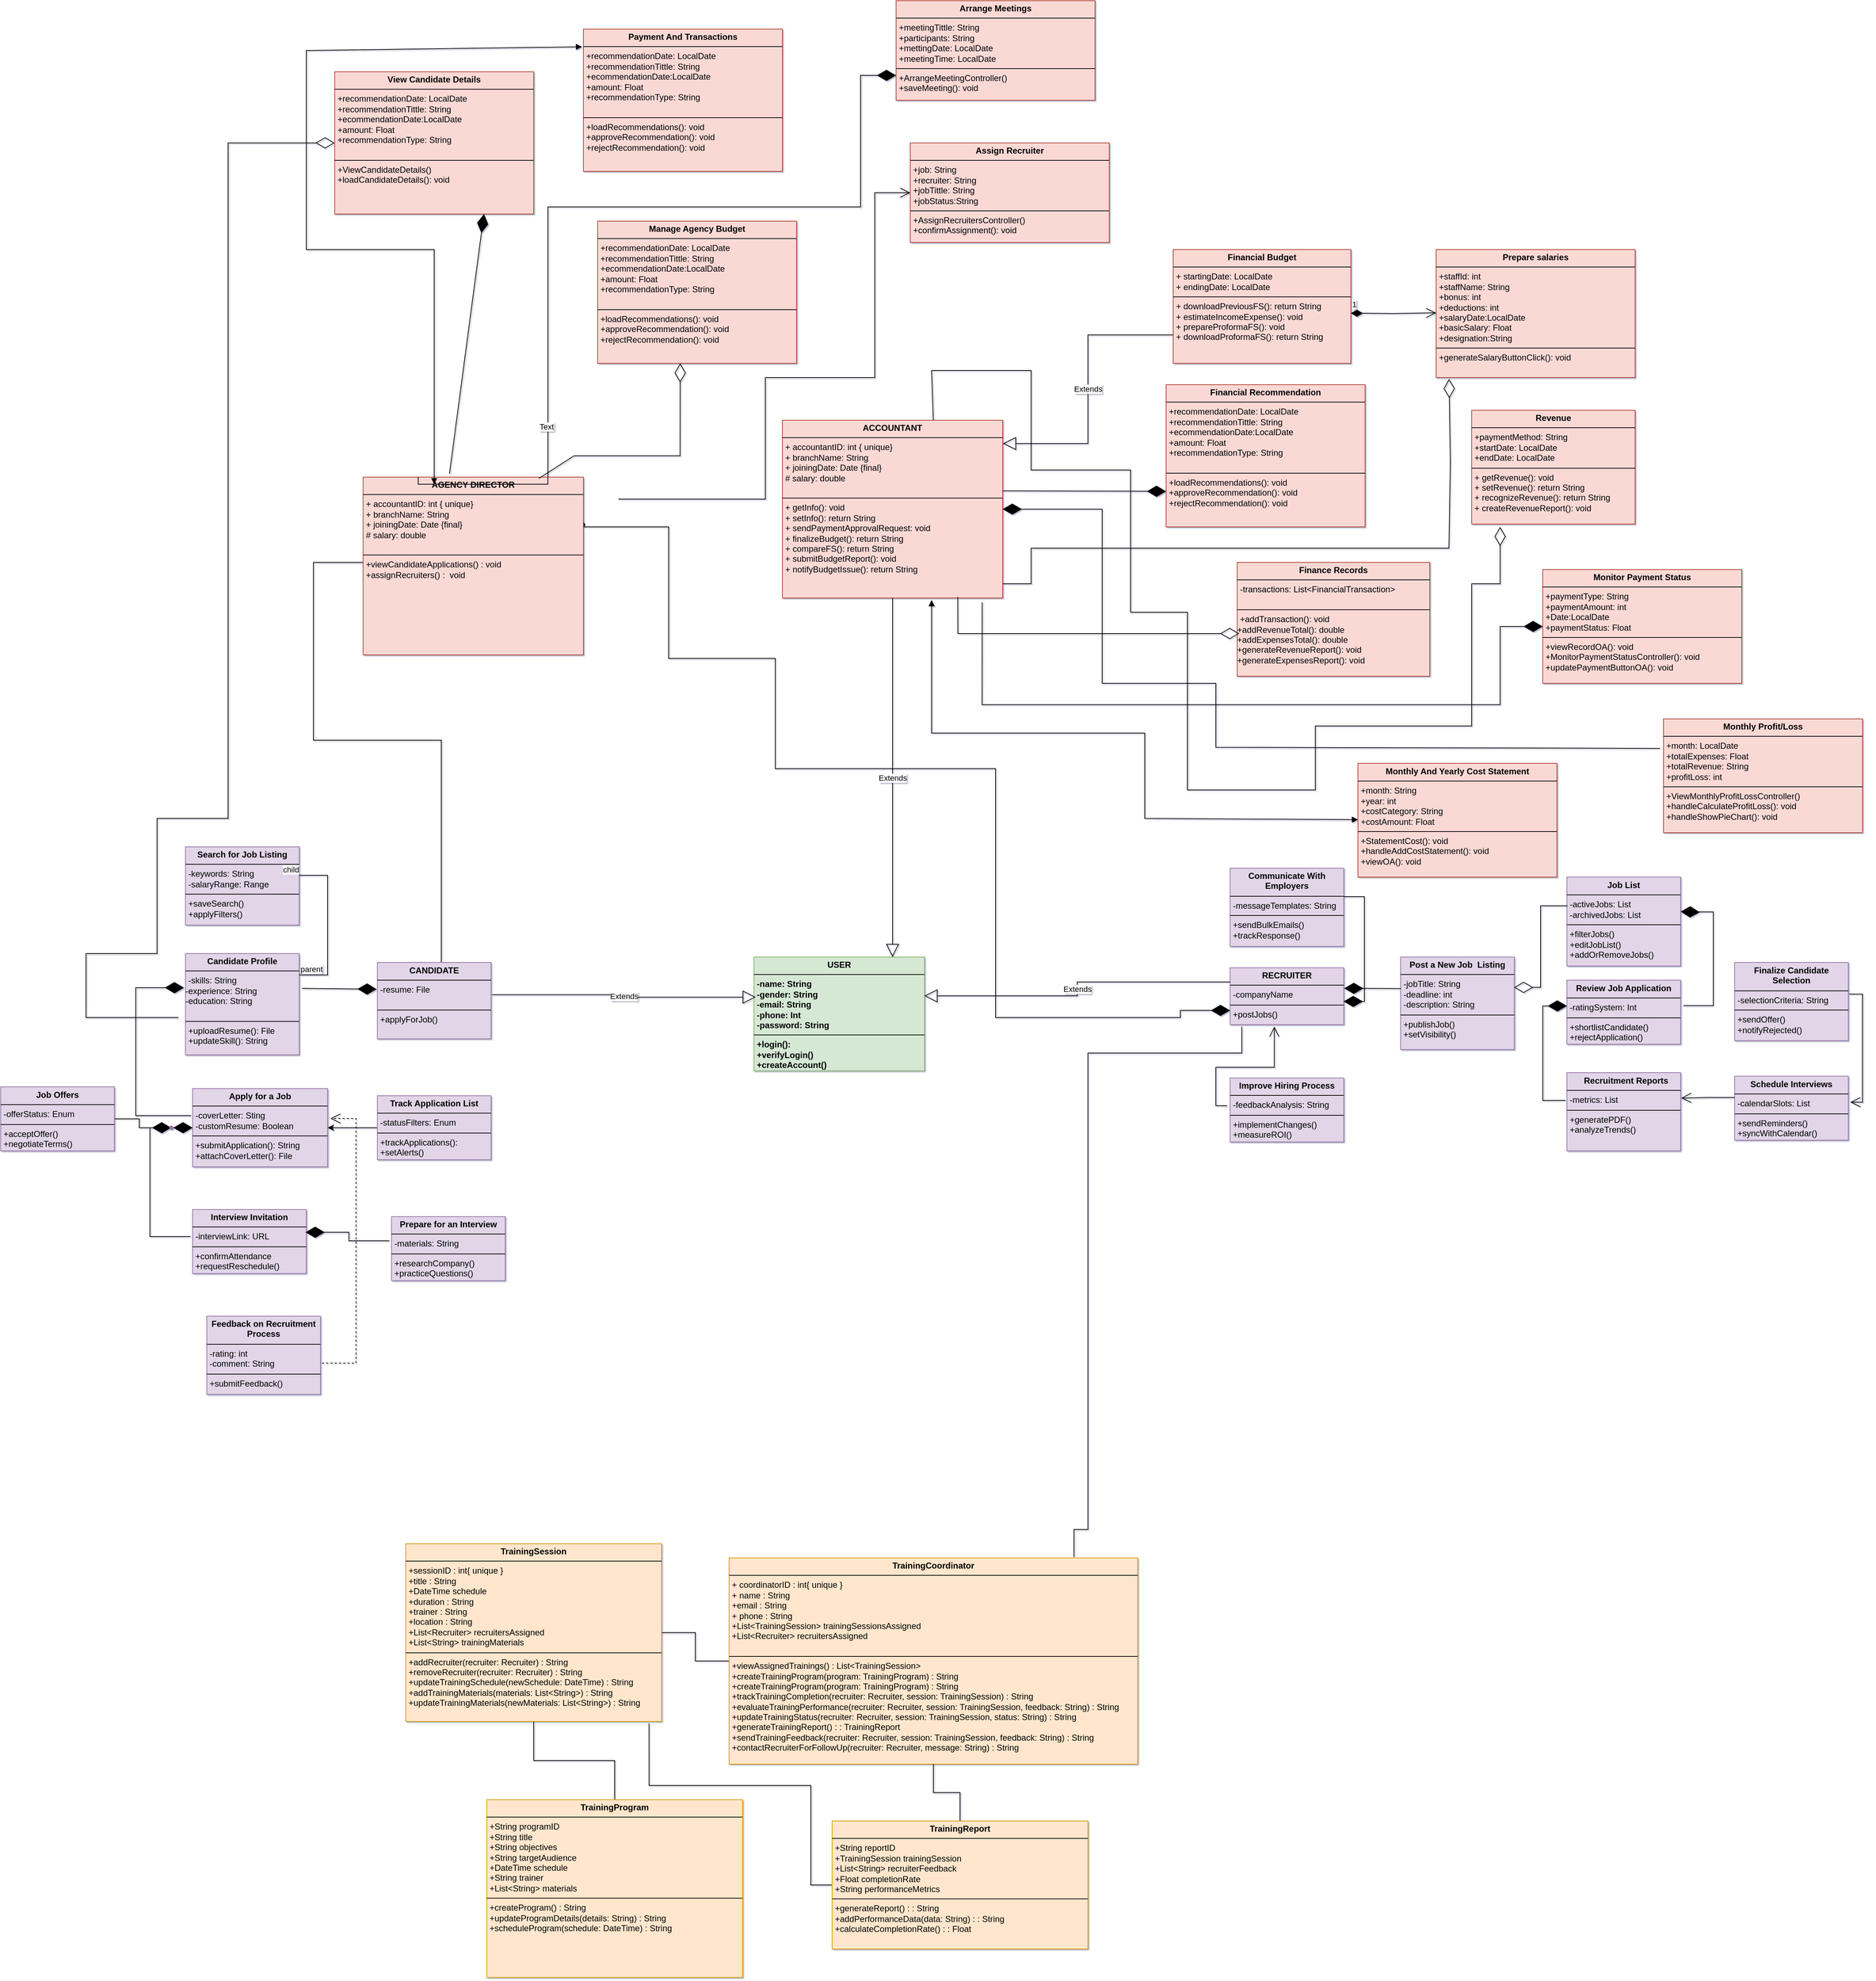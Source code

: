 <mxfile version="26.2.13">
  <diagram name="Page-1" id="tGZniLlOBdnS9l2TfcLT">
    <mxGraphModel dx="3454" dy="3868" grid="1" gridSize="10" guides="1" tooltips="1" connect="1" arrows="1" fold="1" page="1" pageScale="1" pageWidth="827" pageHeight="1169" background="none" math="0" shadow="1">
      <root>
        <mxCell id="0" />
        <mxCell id="1" parent="0" />
        <mxCell id="iU-2FlDDVKVuJZLUvYfY-30" value="" style="endArrow=open;endSize=12;dashed=1;html=1;rounded=0;exitX=0.975;exitY=0.6;exitDx=0;exitDy=0;exitPerimeter=0;entryX=1.021;entryY=0.382;entryDx=0;entryDy=0;entryPerimeter=0;edgeStyle=orthogonalEdgeStyle;" parent="1" source="s6e1yUUkH1MG8MLtkfFg-44" target="s6e1yUUkH1MG8MLtkfFg-39" edge="1">
          <mxGeometry width="160" relative="1" as="geometry">
            <mxPoint x="-240" y="370" as="sourcePoint" />
            <mxPoint x="-80" y="370" as="targetPoint" />
            <Array as="points">
              <mxPoint x="-130" y="676" />
              <mxPoint x="-130" y="332" />
            </Array>
          </mxGeometry>
        </mxCell>
        <mxCell id="s6e1yUUkH1MG8MLtkfFg-5" value="&lt;p style=&quot;margin:0px;margin-top:4px;text-align:center;&quot;&gt;&lt;span&gt;USER&lt;/span&gt;&lt;/p&gt;&lt;hr style=&quot;border-style:solid;&quot; size=&quot;1&quot;&gt;&lt;p style=&quot;margin:0px;margin-left:4px;&quot;&gt;-name: String&lt;/p&gt;&lt;p style=&quot;margin:0px;margin-left:4px;&quot;&gt;-gender: String&lt;/p&gt;&lt;p style=&quot;margin:0px;margin-left:4px;&quot;&gt;-email: String&lt;/p&gt;&lt;p style=&quot;margin:0px;margin-left:4px;&quot;&gt;-phone: Int&lt;/p&gt;&lt;p style=&quot;margin:0px;margin-left:4px;&quot;&gt;-password: String&lt;/p&gt;&lt;hr style=&quot;border-style:solid;&quot; size=&quot;1&quot;&gt;&lt;p style=&quot;margin:0px;margin-left:4px;&quot;&gt;+login():&lt;/p&gt;&lt;p style=&quot;margin:0px;margin-left:4px;&quot;&gt;+verifyLogin()&lt;/p&gt;&lt;p style=&quot;margin:0px;margin-left:4px;&quot;&gt;+createAccount()&lt;/p&gt;&lt;p style=&quot;margin:0px;margin-left:4px;&quot;&gt;+logout()&lt;/p&gt;" style="verticalAlign=top;align=left;overflow=fill;html=1;whiteSpace=wrap;fillColor=#d5e8d4;strokeColor=#82b366;fontStyle=1" parent="1" vertex="1">
          <mxGeometry x="430" y="105" width="240" height="160" as="geometry" />
        </mxCell>
        <mxCell id="s6e1yUUkH1MG8MLtkfFg-6" value="&lt;p style=&quot;margin:0px;margin-top:4px;text-align:center;&quot;&gt;&lt;b&gt;RECRUITER&lt;/b&gt;&lt;/p&gt;&lt;hr size=&quot;1&quot; style=&quot;border-style:solid;&quot;&gt;&lt;p style=&quot;margin: 0px 0px 0px 4px;&quot;&gt;-companyName&lt;br&gt;&lt;/p&gt;&lt;hr size=&quot;1&quot; style=&quot;border-style:solid;&quot;&gt;&lt;p style=&quot;margin: 0px 0px 0px 4px;&quot;&gt;+postJobs()&lt;/p&gt;" style="verticalAlign=top;align=left;overflow=fill;html=1;whiteSpace=wrap;fillColor=#e1d5e7;strokeColor=#9673a6;" parent="1" vertex="1">
          <mxGeometry x="1100" y="120" width="160" height="80" as="geometry" />
        </mxCell>
        <mxCell id="MSgrG4DnEws9bKUU-TWq-76" value="" style="edgeStyle=orthogonalEdgeStyle;rounded=0;orthogonalLoop=1;jettySize=auto;html=1;endArrow=none;startFill=0;entryX=0;entryY=0.439;entryDx=0;entryDy=0;entryPerimeter=0;" parent="1" source="s6e1yUUkH1MG8MLtkfFg-7" target="uU_qOZDCl_3sr6Ekki7u-24" edge="1">
          <mxGeometry relative="1" as="geometry">
            <mxPoint x="182" y="718" as="targetPoint" />
            <Array as="points">
              <mxPoint x="-10" y="-200" />
              <mxPoint x="-190" y="-200" />
              <mxPoint x="-190" y="-450" />
            </Array>
          </mxGeometry>
        </mxCell>
        <mxCell id="s6e1yUUkH1MG8MLtkfFg-7" value="&lt;p style=&quot;margin:0px;margin-top:4px;text-align:center;&quot;&gt;&lt;b&gt;CANDIDATE&lt;/b&gt;&lt;/p&gt;&lt;hr size=&quot;1&quot; style=&quot;border-style:solid;&quot;&gt;&lt;p style=&quot;margin: 0px 0px 0px 4px;&quot;&gt;-resume: File&lt;/p&gt;&lt;div&gt;&lt;br&gt;&lt;/div&gt;&lt;hr size=&quot;1&quot; style=&quot;border-style:solid;&quot;&gt;&lt;p style=&quot;margin: 0px 0px 0px 4px;&quot;&gt;+applyForJob()&lt;/p&gt;" style="verticalAlign=top;align=left;overflow=fill;html=1;whiteSpace=wrap;fillColor=#e1d5e7;strokeColor=#9673a6;fillStyle=solid;" parent="1" vertex="1">
          <mxGeometry x="-100" y="112.5" width="160" height="107.5" as="geometry" />
        </mxCell>
        <mxCell id="s6e1yUUkH1MG8MLtkfFg-27" value="&lt;p style=&quot;margin:0px;margin-top:4px;text-align:center;&quot;&gt;&lt;b&gt;Post a New Job&amp;nbsp; Listing&lt;/b&gt;&lt;/p&gt;&lt;hr size=&quot;1&quot; style=&quot;border-style:solid;&quot;&gt;&lt;p style=&quot;margin:0px;margin-left:4px;&quot;&gt;-jobTitle: String&lt;/p&gt;&lt;p style=&quot;margin:0px;margin-left:4px;&quot;&gt;-deadline: int&lt;/p&gt;&lt;p style=&quot;margin:0px;margin-left:4px;&quot;&gt;&lt;span style=&quot;background-color: transparent; color: light-dark(rgb(0, 0, 0), rgb(255, 255, 255));&quot;&gt;-description: String&lt;/span&gt;&lt;/p&gt;&lt;hr size=&quot;1&quot; style=&quot;border-style:solid;&quot;&gt;&lt;p style=&quot;margin:0px;margin-left:4px;&quot;&gt;+publishJob()&lt;/p&gt;&lt;p style=&quot;margin:0px;margin-left:4px;&quot;&gt;+setVisibility()&lt;/p&gt;" style="verticalAlign=top;align=left;overflow=fill;html=1;whiteSpace=wrap;fillColor=#e1d5e7;strokeColor=#9673a6;" parent="1" vertex="1">
          <mxGeometry x="1340" y="105" width="160" height="130" as="geometry" />
        </mxCell>
        <mxCell id="s6e1yUUkH1MG8MLtkfFg-28" value="&lt;p style=&quot;margin:0px;margin-top:4px;text-align:center;&quot;&gt;&lt;b&gt;Review Job Application&lt;/b&gt;&lt;/p&gt;&lt;hr size=&quot;1&quot; style=&quot;border-style:solid;&quot;&gt;&lt;p style=&quot;margin:0px;margin-left:4px;&quot;&gt;-ratingSystem: Int&lt;/p&gt;&lt;hr size=&quot;1&quot; style=&quot;border-style:solid;&quot;&gt;&lt;p style=&quot;margin:0px;margin-left:4px;&quot;&gt;+shortlistCandidate()&lt;/p&gt;&lt;p style=&quot;margin:0px;margin-left:4px;&quot;&gt;+rejectApplication()&lt;/p&gt;" style="verticalAlign=top;align=left;overflow=fill;html=1;whiteSpace=wrap;fillColor=#e1d5e7;strokeColor=#9673a6;" parent="1" vertex="1">
          <mxGeometry x="1574" y="137.5" width="160" height="90" as="geometry" />
        </mxCell>
        <mxCell id="s6e1yUUkH1MG8MLtkfFg-29" value="&lt;p style=&quot;margin:0px;margin-top:4px;text-align:center;&quot;&gt;&lt;b&gt;Schedule Interviews&lt;/b&gt;&lt;/p&gt;&lt;hr size=&quot;1&quot; style=&quot;border-style:solid;&quot;&gt;&lt;p style=&quot;margin:0px;margin-left:4px;&quot;&gt;-calendarSlots: List&lt;/p&gt;&lt;hr size=&quot;1&quot; style=&quot;border-style:solid;&quot;&gt;&lt;p style=&quot;margin:0px;margin-left:4px;&quot;&gt;+sendReminders()&lt;/p&gt;&lt;p style=&quot;margin:0px;margin-left:4px;&quot;&gt;+syncWithCalendar()&lt;/p&gt;" style="verticalAlign=top;align=left;overflow=fill;html=1;whiteSpace=wrap;fillColor=#e1d5e7;strokeColor=#9673a6;" parent="1" vertex="1">
          <mxGeometry x="1810" y="272.5" width="160" height="90" as="geometry" />
        </mxCell>
        <mxCell id="s6e1yUUkH1MG8MLtkfFg-30" value="&lt;p style=&quot;margin:0px;margin-top:4px;text-align:center;&quot;&gt;&lt;b&gt;Finalize Candidate Selection&lt;/b&gt;&lt;/p&gt;&lt;hr size=&quot;1&quot; style=&quot;border-style:solid;&quot;&gt;&lt;p style=&quot;margin:0px;margin-left:4px;&quot;&gt;-selectionCriteria: String&lt;/p&gt;&lt;hr size=&quot;1&quot; style=&quot;border-style:solid;&quot;&gt;&lt;p style=&quot;margin:0px;margin-left:4px;&quot;&gt;+sendOffer()&lt;/p&gt;&lt;p style=&quot;margin:0px;margin-left:4px;&quot;&gt;+notifyRejected()&lt;/p&gt;" style="verticalAlign=top;align=left;overflow=fill;html=1;whiteSpace=wrap;fillColor=#e1d5e7;strokeColor=#9673a6;" parent="1" vertex="1">
          <mxGeometry x="1810" y="112.5" width="160" height="110" as="geometry" />
        </mxCell>
        <mxCell id="s6e1yUUkH1MG8MLtkfFg-31" value="&lt;p style=&quot;margin:0px;margin-top:4px;text-align:center;&quot;&gt;&lt;b&gt;Job List&lt;/b&gt;&lt;/p&gt;&lt;hr size=&quot;1&quot; style=&quot;border-style:solid;&quot;&gt;&lt;p style=&quot;margin:0px;margin-left:4px;&quot;&gt;-activeJobs: List&lt;/p&gt;&lt;p style=&quot;margin:0px;margin-left:4px;&quot;&gt;-archivedJobs: List&lt;/p&gt;&lt;hr size=&quot;1&quot; style=&quot;border-style:solid;&quot;&gt;&lt;p style=&quot;margin:0px;margin-left:4px;&quot;&gt;+filterJobs()&lt;/p&gt;&lt;p style=&quot;margin:0px;margin-left:4px;&quot;&gt;+editJobList()&lt;/p&gt;&lt;p style=&quot;margin:0px;margin-left:4px;&quot;&gt;+addOrRemoveJobs()&lt;/p&gt;" style="verticalAlign=top;align=left;overflow=fill;html=1;whiteSpace=wrap;fillColor=#e1d5e7;strokeColor=#9673a6;" parent="1" vertex="1">
          <mxGeometry x="1574" y="-7.5" width="160" height="125" as="geometry" />
        </mxCell>
        <mxCell id="s6e1yUUkH1MG8MLtkfFg-34" value="&lt;p style=&quot;margin:0px;margin-top:4px;text-align:center;&quot;&gt;&lt;b&gt;Communicate With Employers&lt;/b&gt;&lt;/p&gt;&lt;hr size=&quot;1&quot; style=&quot;border-style:solid;&quot;&gt;&lt;p style=&quot;margin:0px;margin-left:4px;&quot;&gt;-messageTemplates: String&lt;/p&gt;&lt;hr size=&quot;1&quot; style=&quot;border-style:solid;&quot;&gt;&lt;p style=&quot;margin:0px;margin-left:4px;&quot;&gt;+sendBulkEmails()&lt;/p&gt;&lt;p style=&quot;margin:0px;margin-left:4px;&quot;&gt;+trackResponse()&lt;/p&gt;" style="verticalAlign=top;align=left;overflow=fill;html=1;whiteSpace=wrap;fillColor=#e1d5e7;strokeColor=#9673a6;" parent="1" vertex="1">
          <mxGeometry x="1100" y="-20" width="160" height="110" as="geometry" />
        </mxCell>
        <mxCell id="s6e1yUUkH1MG8MLtkfFg-35" value="&lt;p style=&quot;margin:0px;margin-top:4px;text-align:center;&quot;&gt;&lt;b&gt;&amp;nbsp; Recruitment Reports&lt;/b&gt;&lt;/p&gt;&lt;hr size=&quot;1&quot; style=&quot;border-style:solid;&quot;&gt;&lt;p style=&quot;margin:0px;margin-left:4px;&quot;&gt;-metrics: List&lt;/p&gt;&lt;hr size=&quot;1&quot; style=&quot;border-style:solid;&quot;&gt;&lt;p style=&quot;margin:0px;margin-left:4px;&quot;&gt;+generatePDF()&lt;/p&gt;&lt;p style=&quot;margin:0px;margin-left:4px;&quot;&gt;+analyzeTrends()&lt;/p&gt;" style="verticalAlign=top;align=left;overflow=fill;html=1;whiteSpace=wrap;fillColor=#e1d5e7;strokeColor=#9673a6;" parent="1" vertex="1">
          <mxGeometry x="1574" y="267.5" width="160" height="110" as="geometry" />
        </mxCell>
        <mxCell id="s6e1yUUkH1MG8MLtkfFg-36" value="&lt;p style=&quot;margin:0px;margin-top:4px;text-align:center;&quot;&gt;&lt;b&gt;Improve Hiring Process&lt;/b&gt;&lt;/p&gt;&lt;hr size=&quot;1&quot; style=&quot;border-style:solid;&quot;&gt;&lt;p style=&quot;margin:0px;margin-left:4px;&quot;&gt;-feedbackAnalysis: String&lt;/p&gt;&lt;hr size=&quot;1&quot; style=&quot;border-style:solid;&quot;&gt;&lt;p style=&quot;margin:0px;margin-left:4px;&quot;&gt;+implementChanges()&lt;/p&gt;&lt;p style=&quot;margin:0px;margin-left:4px;&quot;&gt;+measureROI()&lt;/p&gt;" style="verticalAlign=top;align=left;overflow=fill;html=1;whiteSpace=wrap;fillColor=#e1d5e7;strokeColor=#9673a6;" parent="1" vertex="1">
          <mxGeometry x="1100" y="275" width="160" height="90" as="geometry" />
        </mxCell>
        <mxCell id="s6e1yUUkH1MG8MLtkfFg-38" value="&lt;p style=&quot;margin:0px;margin-top:4px;text-align:center;&quot;&gt;&lt;b&gt;Search for Job Listing&lt;/b&gt;&lt;/p&gt;&lt;hr size=&quot;1&quot; style=&quot;border-style:solid;&quot;&gt;&lt;p style=&quot;margin:0px;margin-left:4px;&quot;&gt;-keywords: String&lt;/p&gt;&lt;p style=&quot;margin:0px;margin-left:4px;&quot;&gt;-salaryRange: Range&lt;/p&gt;&lt;hr size=&quot;1&quot; style=&quot;border-style:solid;&quot;&gt;&lt;p style=&quot;margin:0px;margin-left:4px;&quot;&gt;+saveSearch()&lt;/p&gt;&lt;p style=&quot;margin:0px;margin-left:4px;&quot;&gt;+applyFilters()&lt;/p&gt;" style="verticalAlign=top;align=left;overflow=fill;html=1;whiteSpace=wrap;fillColor=#e1d5e7;strokeColor=#9673a6;" parent="1" vertex="1">
          <mxGeometry x="-370" y="-50" width="160" height="110" as="geometry" />
        </mxCell>
        <mxCell id="s6e1yUUkH1MG8MLtkfFg-39" value="&lt;p style=&quot;margin:0px;margin-top:4px;text-align:center;&quot;&gt;&lt;b&gt;Apply for a Job&lt;/b&gt;&lt;/p&gt;&lt;hr size=&quot;1&quot; style=&quot;border-style:solid;&quot;&gt;&lt;p style=&quot;margin:0px;margin-left:4px;&quot;&gt;-coverLetter: Sting&lt;/p&gt;&lt;p style=&quot;margin:0px;margin-left:4px;&quot;&gt;-customResume: Boolean&lt;/p&gt;&lt;hr size=&quot;1&quot; style=&quot;border-style:solid;&quot;&gt;&lt;p style=&quot;margin:0px;margin-left:4px;&quot;&gt;+submitApplication(): String&lt;/p&gt;&lt;p style=&quot;margin:0px;margin-left:4px;&quot;&gt;+attachCoverLetter(): File&lt;/p&gt;" style="verticalAlign=top;align=left;overflow=fill;html=1;whiteSpace=wrap;fillColor=#e1d5e7;strokeColor=#9673a6;" parent="1" vertex="1">
          <mxGeometry x="-360" y="290" width="190" height="110" as="geometry" />
        </mxCell>
        <mxCell id="iU-2FlDDVKVuJZLUvYfY-20" value="" style="edgeStyle=orthogonalEdgeStyle;rounded=0;orthogonalLoop=1;jettySize=auto;html=1;" parent="1" source="s6e1yUUkH1MG8MLtkfFg-40" target="s6e1yUUkH1MG8MLtkfFg-39" edge="1">
          <mxGeometry relative="1" as="geometry" />
        </mxCell>
        <mxCell id="s6e1yUUkH1MG8MLtkfFg-40" value="&lt;p style=&quot;margin:0px;margin-top:4px;text-align:center;&quot;&gt;&lt;b&gt;Track Application List&lt;/b&gt;&lt;/p&gt;&lt;hr size=&quot;1&quot; style=&quot;border-style:solid;&quot;&gt;&lt;p style=&quot;margin:0px;margin-left:4px;&quot;&gt;-statusFilters: Enum&lt;/p&gt;&lt;hr size=&quot;1&quot; style=&quot;border-style:solid;&quot;&gt;&lt;p style=&quot;margin:0px;margin-left:4px;&quot;&gt;+trackApplications():&lt;br&gt;+setAlerts()&lt;/p&gt;" style="verticalAlign=top;align=left;overflow=fill;html=1;whiteSpace=wrap;fillColor=#e1d5e7;strokeColor=#9673a6;" parent="1" vertex="1">
          <mxGeometry x="-100" y="300" width="160" height="90" as="geometry" />
        </mxCell>
        <mxCell id="s6e1yUUkH1MG8MLtkfFg-41" value="&lt;p style=&quot;margin:0px;margin-top:4px;text-align:center;&quot;&gt;&lt;b&gt;&amp;nbsp;Interview Invitation&amp;nbsp;&lt;/b&gt;&lt;/p&gt;&lt;hr size=&quot;1&quot; style=&quot;border-style:solid;&quot;&gt;&lt;p style=&quot;margin:0px;margin-left:4px;&quot;&gt;-interviewLink: URL&lt;/p&gt;&lt;hr size=&quot;1&quot; style=&quot;border-style:solid;&quot;&gt;&lt;p style=&quot;margin:0px;margin-left:4px;&quot;&gt;+confirmAttendance&lt;/p&gt;&lt;p style=&quot;margin:0px;margin-left:4px;&quot;&gt;+requestReschedule()&lt;/p&gt;" style="verticalAlign=top;align=left;overflow=fill;html=1;whiteSpace=wrap;fillColor=#e1d5e7;strokeColor=#9673a6;" parent="1" vertex="1">
          <mxGeometry x="-360" y="460" width="160" height="90" as="geometry" />
        </mxCell>
        <mxCell id="s6e1yUUkH1MG8MLtkfFg-42" value="&lt;p style=&quot;margin:0px;margin-top:4px;text-align:center;&quot;&gt;&lt;b&gt;Prepare for an Interview&lt;/b&gt;&lt;/p&gt;&lt;hr size=&quot;1&quot; style=&quot;border-style:solid;&quot;&gt;&lt;p style=&quot;margin:0px;margin-left:4px;&quot;&gt;-materials: String&lt;/p&gt;&lt;hr size=&quot;1&quot; style=&quot;border-style:solid;&quot;&gt;&lt;p style=&quot;margin:0px;margin-left:4px;&quot;&gt;+researchCompany()&lt;/p&gt;&lt;p style=&quot;margin:0px;margin-left:4px;&quot;&gt;+practiceQuestions()&lt;/p&gt;" style="verticalAlign=top;align=left;overflow=fill;html=1;whiteSpace=wrap;fillColor=#e1d5e7;strokeColor=#9673a6;" parent="1" vertex="1">
          <mxGeometry x="-80" y="470" width="160" height="90" as="geometry" />
        </mxCell>
        <mxCell id="iU-2FlDDVKVuJZLUvYfY-25" value="" style="edgeStyle=orthogonalEdgeStyle;rounded=0;orthogonalLoop=1;jettySize=auto;html=1;" parent="1" source="s6e1yUUkH1MG8MLtkfFg-43" target="iU-2FlDDVKVuJZLUvYfY-24" edge="1">
          <mxGeometry relative="1" as="geometry" />
        </mxCell>
        <mxCell id="s6e1yUUkH1MG8MLtkfFg-43" value="&lt;p style=&quot;margin:0px;margin-top:4px;text-align:center;&quot;&gt;&lt;b&gt;&amp;nbsp;Job Offers&amp;nbsp;&lt;/b&gt;&lt;/p&gt;&lt;hr size=&quot;1&quot; style=&quot;border-style:solid;&quot;&gt;&lt;p style=&quot;margin:0px;margin-left:4px;&quot;&gt;-offerStatus: Enum&lt;/p&gt;&lt;hr size=&quot;1&quot; style=&quot;border-style:solid;&quot;&gt;&lt;p style=&quot;margin:0px;margin-left:4px;&quot;&gt;+acceptOffer()&lt;/p&gt;&lt;p style=&quot;margin:0px;margin-left:4px;&quot;&gt;+negotiateTerms()&lt;/p&gt;&lt;p style=&quot;margin:0px;margin-left:4px;&quot;&gt;&lt;br&gt;&lt;/p&gt;" style="verticalAlign=top;align=left;overflow=fill;html=1;whiteSpace=wrap;fillColor=#e1d5e7;strokeColor=#9673a6;" parent="1" vertex="1">
          <mxGeometry x="-630" y="287.5" width="160" height="90" as="geometry" />
        </mxCell>
        <mxCell id="s6e1yUUkH1MG8MLtkfFg-44" value="&lt;p style=&quot;margin:0px;margin-top:4px;text-align:center;&quot;&gt;&lt;b&gt;Feedback on Recruitment Process&lt;/b&gt;&lt;/p&gt;&lt;hr size=&quot;1&quot; style=&quot;border-style:solid;&quot;&gt;&lt;p style=&quot;margin:0px;margin-left:4px;&quot;&gt;-rating: int&lt;/p&gt;&lt;p style=&quot;margin:0px;margin-left:4px;&quot;&gt;-comment: String&lt;/p&gt;&lt;hr size=&quot;1&quot; style=&quot;border-style:solid;&quot;&gt;&lt;p style=&quot;margin:0px;margin-left:4px;&quot;&gt;+submitFeedback()&lt;/p&gt;" style="verticalAlign=top;align=left;overflow=fill;html=1;whiteSpace=wrap;fillColor=#e1d5e7;strokeColor=#9673a6;" parent="1" vertex="1">
          <mxGeometry x="-340" y="610" width="160" height="110" as="geometry" />
        </mxCell>
        <mxCell id="s6e1yUUkH1MG8MLtkfFg-54" value="Extends" style="endArrow=block;endSize=16;endFill=0;html=1;rounded=0;entryX=0.011;entryY=0.352;entryDx=0;entryDy=0;entryPerimeter=0;exitX=1.009;exitY=0.422;exitDx=0;exitDy=0;exitPerimeter=0;edgeStyle=elbowEdgeStyle;" parent="1" source="s6e1yUUkH1MG8MLtkfFg-7" target="s6e1yUUkH1MG8MLtkfFg-5" edge="1">
          <mxGeometry width="160" relative="1" as="geometry">
            <mxPoint x="270" y="260" as="sourcePoint" />
            <mxPoint x="430" y="260" as="targetPoint" />
          </mxGeometry>
        </mxCell>
        <mxCell id="s6e1yUUkH1MG8MLtkfFg-55" value="Extends" style="endArrow=block;endSize=16;endFill=0;html=1;rounded=0;entryX=0.999;entryY=0.341;entryDx=0;entryDy=0;entryPerimeter=0;exitX=0;exitY=0.25;exitDx=0;exitDy=0;edgeStyle=elbowEdgeStyle;" parent="1" source="s6e1yUUkH1MG8MLtkfFg-6" target="s6e1yUUkH1MG8MLtkfFg-5" edge="1">
          <mxGeometry width="160" relative="1" as="geometry">
            <mxPoint x="390" y="295" as="sourcePoint" />
            <mxPoint x="691" y="300" as="targetPoint" />
          </mxGeometry>
        </mxCell>
        <mxCell id="iU-2FlDDVKVuJZLUvYfY-3" value="" style="endArrow=diamondThin;endFill=1;endSize=24;html=1;rounded=0;entryX=-0.006;entryY=0.35;entryDx=0;entryDy=0;entryPerimeter=0;exitX=1.025;exitY=0.344;exitDx=0;exitDy=0;exitPerimeter=0;" parent="1" source="iU-2FlDDVKVuJZLUvYfY-16" target="s6e1yUUkH1MG8MLtkfFg-7" edge="1">
          <mxGeometry width="160" relative="1" as="geometry">
            <mxPoint x="-230" y="220" as="sourcePoint" />
            <mxPoint x="-100" y="195" as="targetPoint" />
          </mxGeometry>
        </mxCell>
        <mxCell id="iU-2FlDDVKVuJZLUvYfY-4" value="" style="endArrow=diamondThin;endFill=0;endSize=24;html=1;rounded=0;entryX=0.998;entryY=0.328;entryDx=0;entryDy=0;entryPerimeter=0;exitX=0.005;exitY=0.323;exitDx=0;exitDy=0;exitPerimeter=0;edgeStyle=orthogonalEdgeStyle;" parent="1" source="s6e1yUUkH1MG8MLtkfFg-31" target="s6e1yUUkH1MG8MLtkfFg-27" edge="1">
          <mxGeometry width="160" relative="1" as="geometry">
            <mxPoint x="1450" y="285" as="sourcePoint" />
            <mxPoint x="1610" y="285" as="targetPoint" />
          </mxGeometry>
        </mxCell>
        <mxCell id="iU-2FlDDVKVuJZLUvYfY-5" value="" style="endArrow=diamondThin;endFill=1;endSize=24;html=1;rounded=0;entryX=1.004;entryY=0.362;entryDx=0;entryDy=0;entryPerimeter=0;exitX=0.003;exitY=0.34;exitDx=0;exitDy=0;exitPerimeter=0;" parent="1" source="s6e1yUUkH1MG8MLtkfFg-27" target="s6e1yUUkH1MG8MLtkfFg-6" edge="1">
          <mxGeometry width="160" relative="1" as="geometry">
            <mxPoint x="1330" y="315" as="sourcePoint" />
            <mxPoint x="1490" y="315" as="targetPoint" />
          </mxGeometry>
        </mxCell>
        <mxCell id="iU-2FlDDVKVuJZLUvYfY-8" value="" style="endArrow=diamondThin;endFill=1;endSize=24;html=1;rounded=0;entryX=1;entryY=0.388;entryDx=0;entryDy=0;entryPerimeter=0;exitX=1.024;exitY=0.397;exitDx=0;exitDy=0;exitPerimeter=0;edgeStyle=orthogonalEdgeStyle;" parent="1" source="s6e1yUUkH1MG8MLtkfFg-28" target="s6e1yUUkH1MG8MLtkfFg-31" edge="1">
          <mxGeometry width="160" relative="1" as="geometry">
            <mxPoint x="1310" y="237.5" as="sourcePoint" />
            <mxPoint x="1470" y="237.5" as="targetPoint" />
            <Array as="points">
              <mxPoint x="1780" y="173.5" />
              <mxPoint x="1780" y="41.5" />
              <mxPoint x="1750" y="41.5" />
            </Array>
          </mxGeometry>
        </mxCell>
        <mxCell id="iU-2FlDDVKVuJZLUvYfY-9" value="" style="endArrow=diamondThin;endFill=1;endSize=24;html=1;rounded=0;entryX=0;entryY=0.402;entryDx=0;entryDy=0;entryPerimeter=0;exitX=-0.01;exitY=0.355;exitDx=0;exitDy=0;exitPerimeter=0;edgeStyle=orthogonalEdgeStyle;" parent="1" source="s6e1yUUkH1MG8MLtkfFg-35" target="s6e1yUUkH1MG8MLtkfFg-28" edge="1">
          <mxGeometry width="160" relative="1" as="geometry">
            <mxPoint x="1414" y="176.5" as="sourcePoint" />
            <mxPoint x="1574" y="176.5" as="targetPoint" />
            <Array as="points">
              <mxPoint x="1540" y="306.5" />
              <mxPoint x="1540" y="173.5" />
            </Array>
          </mxGeometry>
        </mxCell>
        <mxCell id="iU-2FlDDVKVuJZLUvYfY-10" value="" style="endArrow=open;endFill=1;endSize=12;html=1;rounded=0;exitX=0;exitY=0.333;exitDx=0;exitDy=0;exitPerimeter=0;entryX=1.005;entryY=0.325;entryDx=0;entryDy=0;entryPerimeter=0;edgeStyle=orthogonalEdgeStyle;" parent="1" source="s6e1yUUkH1MG8MLtkfFg-29" target="s6e1yUUkH1MG8MLtkfFg-35" edge="1">
          <mxGeometry width="160" relative="1" as="geometry">
            <mxPoint x="1470" y="217.5" as="sourcePoint" />
            <mxPoint x="1630" y="217.5" as="targetPoint" />
          </mxGeometry>
        </mxCell>
        <mxCell id="iU-2FlDDVKVuJZLUvYfY-12" value="" style="endArrow=open;endFill=1;endSize=12;html=1;rounded=0;exitX=1.008;exitY=0.405;exitDx=0;exitDy=0;exitPerimeter=0;entryX=1.018;entryY=0.407;entryDx=0;entryDy=0;entryPerimeter=0;edgeStyle=orthogonalEdgeStyle;" parent="1" source="s6e1yUUkH1MG8MLtkfFg-30" target="s6e1yUUkH1MG8MLtkfFg-29" edge="1">
          <mxGeometry width="160" relative="1" as="geometry">
            <mxPoint x="1840" y="412.5" as="sourcePoint" />
            <mxPoint x="2000" y="412.5" as="targetPoint" />
            <Array as="points">
              <mxPoint x="1990" y="157.5" />
              <mxPoint x="1990" y="309.5" />
            </Array>
          </mxGeometry>
        </mxCell>
        <mxCell id="iU-2FlDDVKVuJZLUvYfY-13" value="" style="endArrow=diamondThin;endFill=1;endSize=24;html=1;rounded=0;exitX=1;exitY=0.364;exitDx=0;exitDy=0;exitPerimeter=0;entryX=0.999;entryY=0.592;entryDx=0;entryDy=0;entryPerimeter=0;edgeStyle=orthogonalEdgeStyle;" parent="1" source="s6e1yUUkH1MG8MLtkfFg-34" target="s6e1yUUkH1MG8MLtkfFg-6" edge="1">
          <mxGeometry width="160" relative="1" as="geometry">
            <mxPoint x="1260.16" y="26.75" as="sourcePoint" />
            <mxPoint x="1260.0" y="168.16" as="targetPoint" />
            <Array as="points">
              <mxPoint x="1289" y="20" />
              <mxPoint x="1289" y="167" />
            </Array>
          </mxGeometry>
        </mxCell>
        <mxCell id="iU-2FlDDVKVuJZLUvYfY-14" value="" style="endArrow=open;endFill=1;endSize=12;html=1;rounded=0;entryX=0.389;entryY=1.035;entryDx=0;entryDy=0;entryPerimeter=0;exitX=-0.025;exitY=0.433;exitDx=0;exitDy=0;exitPerimeter=0;edgeStyle=orthogonalEdgeStyle;" parent="1" source="s6e1yUUkH1MG8MLtkfFg-36" target="s6e1yUUkH1MG8MLtkfFg-6" edge="1">
          <mxGeometry width="160" relative="1" as="geometry">
            <mxPoint x="910" y="285" as="sourcePoint" />
            <mxPoint x="1070" y="285" as="targetPoint" />
            <Array as="points">
              <mxPoint x="1080" y="314" />
              <mxPoint x="1080" y="260" />
              <mxPoint x="1162" y="260" />
            </Array>
          </mxGeometry>
        </mxCell>
        <mxCell id="iU-2FlDDVKVuJZLUvYfY-16" value="&lt;p style=&quot;margin:0px;margin-top:4px;text-align:center;&quot;&gt;&lt;b&gt;Candidate Profile&lt;/b&gt;&lt;/p&gt;&lt;hr size=&quot;1&quot; style=&quot;border-style:solid;&quot;&gt;&lt;p style=&quot;margin:0px;margin-left:4px;&quot;&gt;-skills: String&lt;/p&gt;&lt;div&gt;-experience: String&lt;/div&gt;&lt;div&gt;-education: String&lt;br&gt;&lt;/div&gt;&lt;div&gt;&lt;br&gt;&lt;/div&gt;&lt;hr size=&quot;1&quot; style=&quot;border-style:solid;&quot;&gt;&lt;p style=&quot;margin: 0px 0px 0px 4px;&quot;&gt;+uploadResume(): File&lt;/p&gt;&lt;p style=&quot;margin: 0px 0px 0px 4px;&quot;&gt;+updateSkill(): String&lt;/p&gt;" style="verticalAlign=top;align=left;overflow=fill;html=1;whiteSpace=wrap;fillColor=#e1d5e7;strokeColor=#9673a6;" parent="1" vertex="1">
          <mxGeometry x="-370" y="100" width="160" height="142.5" as="geometry" />
        </mxCell>
        <mxCell id="iU-2FlDDVKVuJZLUvYfY-17" value="" style="endArrow=diamondThin;endFill=1;endSize=24;html=1;rounded=0;entryX=-0.013;entryY=0.337;entryDx=0;entryDy=0;entryPerimeter=0;edgeStyle=orthogonalEdgeStyle;exitX=-0.011;exitY=0.345;exitDx=0;exitDy=0;exitPerimeter=0;" parent="1" source="s6e1yUUkH1MG8MLtkfFg-39" target="iU-2FlDDVKVuJZLUvYfY-16" edge="1">
          <mxGeometry width="160" relative="1" as="geometry">
            <mxPoint x="-580" y="340" as="sourcePoint" />
            <mxPoint x="-250" y="230" as="targetPoint" />
            <Array as="points">
              <mxPoint x="-440" y="328" />
              <mxPoint x="-440" y="148" />
            </Array>
          </mxGeometry>
        </mxCell>
        <mxCell id="iU-2FlDDVKVuJZLUvYfY-21" value="" style="endArrow=diamondThin;endFill=1;endSize=24;html=1;rounded=0;entryX=0;entryY=0.5;entryDx=0;entryDy=0;exitDx=0;exitDy=0;exitPerimeter=0;edgeStyle=orthogonalEdgeStyle;" parent="1" source="iU-2FlDDVKVuJZLUvYfY-24" target="s6e1yUUkH1MG8MLtkfFg-39" edge="1">
          <mxGeometry width="160" relative="1" as="geometry">
            <mxPoint x="-530" y="365" as="sourcePoint" />
            <mxPoint x="-370" y="365" as="targetPoint" />
            <Array as="points" />
          </mxGeometry>
        </mxCell>
        <mxCell id="iU-2FlDDVKVuJZLUvYfY-22" value="" style="endArrow=diamondThin;endFill=1;endSize=24;html=1;rounded=0;entryX=0.994;entryY=0.356;entryDx=0;entryDy=0;entryPerimeter=0;exitX=-0.019;exitY=0.378;exitDx=0;exitDy=0;exitPerimeter=0;edgeStyle=orthogonalEdgeStyle;" parent="1" source="s6e1yUUkH1MG8MLtkfFg-42" target="s6e1yUUkH1MG8MLtkfFg-41" edge="1">
          <mxGeometry width="160" relative="1" as="geometry">
            <mxPoint x="-300" y="630" as="sourcePoint" />
            <mxPoint x="-140" y="630" as="targetPoint" />
          </mxGeometry>
        </mxCell>
        <mxCell id="iU-2FlDDVKVuJZLUvYfY-29" value="" style="endArrow=diamondThin;endFill=1;endSize=24;html=1;rounded=0;entryDx=0;entryDy=0;exitX=-0.019;exitY=0.422;exitDx=0;exitDy=0;exitPerimeter=0;edgeStyle=orthogonalEdgeStyle;" parent="1" source="s6e1yUUkH1MG8MLtkfFg-41" target="iU-2FlDDVKVuJZLUvYfY-24" edge="1">
          <mxGeometry width="160" relative="1" as="geometry">
            <mxPoint x="-363" y="498" as="sourcePoint" />
            <mxPoint x="-370" y="345" as="targetPoint" />
            <Array as="points">
              <mxPoint x="-420" y="498" />
              <mxPoint x="-420" y="345" />
            </Array>
          </mxGeometry>
        </mxCell>
        <mxCell id="iU-2FlDDVKVuJZLUvYfY-24" value="" style="shape=waypoint;sketch=0;size=6;pointerEvents=1;points=[];fillColor=#e1d5e7;resizable=0;rotatable=0;perimeter=centerPerimeter;snapToPoint=1;align=left;verticalAlign=top;strokeColor=#9673a6;" parent="1" vertex="1">
          <mxGeometry x="-400" y="335" width="20" height="20" as="geometry" />
        </mxCell>
        <mxCell id="iU-2FlDDVKVuJZLUvYfY-31" value="" style="endArrow=none;html=1;edgeStyle=orthogonalEdgeStyle;rounded=0;exitX=1;exitY=0.211;exitDx=0;exitDy=0;exitPerimeter=0;entryX=1;entryY=0.364;entryDx=0;entryDy=0;entryPerimeter=0;" parent="1" source="iU-2FlDDVKVuJZLUvYfY-16" target="s6e1yUUkH1MG8MLtkfFg-38" edge="1">
          <mxGeometry relative="1" as="geometry">
            <mxPoint x="-200" y="137.5" as="sourcePoint" />
            <mxPoint x="-40" y="137.5" as="targetPoint" />
            <Array as="points">
              <mxPoint x="-170" y="130" />
              <mxPoint x="-170" y="-10" />
            </Array>
          </mxGeometry>
        </mxCell>
        <mxCell id="iU-2FlDDVKVuJZLUvYfY-32" value="parent" style="edgeLabel;resizable=0;html=1;align=left;verticalAlign=bottom;" parent="iU-2FlDDVKVuJZLUvYfY-31" connectable="0" vertex="1">
          <mxGeometry x="-1" relative="1" as="geometry" />
        </mxCell>
        <mxCell id="iU-2FlDDVKVuJZLUvYfY-33" value="child" style="edgeLabel;resizable=0;html=1;align=right;verticalAlign=bottom;" parent="iU-2FlDDVKVuJZLUvYfY-31" connectable="0" vertex="1">
          <mxGeometry x="1" relative="1" as="geometry" />
        </mxCell>
        <mxCell id="MSgrG4DnEws9bKUU-TWq-9" value="&lt;p style=&quot;margin:0px;margin-top:4px;text-align:center;&quot;&gt;&lt;span style=&quot;font-weight: 700; text-wrap-mode: nowrap;&quot;&gt;Revenue&lt;/span&gt;&lt;/p&gt;&lt;hr size=&quot;1&quot; style=&quot;border-style:solid;&quot;&gt;&lt;p style=&quot;margin:0px;margin-left:4px;&quot;&gt;&lt;span style=&quot;text-wrap-mode: nowrap;&quot;&gt;+paymentMethod: String&lt;/span&gt;&lt;/p&gt;&lt;p style=&quot;margin:0px;margin-left:4px;&quot;&gt;&lt;span style=&quot;text-wrap-mode: nowrap;&quot;&gt;+startDate: LocalDate&lt;/span&gt;&lt;span style=&quot;text-wrap-mode: nowrap;&quot;&gt;&lt;/span&gt;&lt;/p&gt;&lt;p style=&quot;margin:0px;margin-left:4px;&quot;&gt;&lt;span style=&quot;text-wrap-mode: nowrap;&quot;&gt;+endDate: LocalDate&lt;/span&gt;&lt;span style=&quot;text-wrap-mode: nowrap;&quot;&gt;&lt;/span&gt;&lt;/p&gt;&lt;hr size=&quot;1&quot; style=&quot;border-style:solid;&quot;&gt;&lt;p style=&quot;margin:0px;margin-left:4px;&quot;&gt;+ getRevenue(): void&lt;/p&gt;&lt;p style=&quot;margin:0px;margin-left:4px;&quot;&gt;+ setRevenue(): return String&amp;nbsp;&lt;/p&gt;&lt;p style=&quot;margin:0px;margin-left:4px;&quot;&gt;+ recognizeRevenue(): return String&amp;nbsp;&lt;/p&gt;&lt;p style=&quot;margin:0px;margin-left:4px;&quot;&gt;+ createRevenueReport(): void&amp;nbsp;&lt;/p&gt;" style="verticalAlign=top;align=left;overflow=fill;html=1;whiteSpace=wrap;fillColor=#fad9d5;strokeColor=#ae4132;" parent="1" vertex="1">
          <mxGeometry x="1440" y="-664" width="230" height="160" as="geometry" />
        </mxCell>
        <mxCell id="MSgrG4DnEws9bKUU-TWq-11" value="&lt;p style=&quot;margin:0px;margin-top:4px;text-align:center;&quot;&gt;&lt;b&gt;ACCOUNTANT&lt;/b&gt;&lt;/p&gt;&lt;hr size=&quot;1&quot; style=&quot;border-style:solid;&quot;&gt;&lt;p style=&quot;margin: 0px 0px 0px 4px;&quot;&gt;+ accountantID: int { unique}&lt;br&gt;+ branchName: String&lt;br&gt;+ joiningDate: Date {final}&lt;br&gt;# salary: double&lt;br&gt;&lt;br&gt;&lt;/p&gt;&lt;hr size=&quot;1&quot; style=&quot;border-style:solid;&quot;&gt;&lt;p style=&quot;margin: 0px 0px 0px 4px;&quot;&gt;+ getInfo(): void&lt;br&gt;+ setInfo(): return String&lt;br&gt;+ sendPaymentApprovalRequest: void&lt;br&gt;+ finalizeBudget(): return String&lt;br&gt;+ compareFS(): return String&lt;br&gt;+ submitBudgetReport(): void&lt;br&gt;+ notifyBudgetIssue(): return String&lt;br&gt;&lt;/p&gt;" style="verticalAlign=top;align=left;overflow=fill;html=1;whiteSpace=wrap;fillColor=#fad9d5;strokeColor=#ae4132;" parent="1" vertex="1">
          <mxGeometry x="470" y="-650" width="310" height="250" as="geometry" />
        </mxCell>
        <mxCell id="MSgrG4DnEws9bKUU-TWq-13" value="&lt;p style=&quot;margin:0px;margin-top:4px;text-align:center;&quot;&gt;&lt;b&gt;Financial Budget&lt;/b&gt;&lt;/p&gt;&lt;hr size=&quot;1&quot; style=&quot;border-style:solid;&quot;&gt;&lt;p style=&quot;margin:0px;margin-left:4px;&quot;&gt;+ startingDate: LocalDate&amp;nbsp;&lt;/p&gt;&lt;p style=&quot;margin:0px;margin-left:4px;&quot;&gt;+ endingDate: LocalDate&lt;/p&gt;&lt;hr size=&quot;1&quot; style=&quot;border-style:solid;&quot;&gt;&lt;p style=&quot;margin:0px;margin-left:4px;&quot;&gt;+ downloadPreviousFS(): return String&amp;nbsp;&lt;/p&gt;&lt;p style=&quot;margin:0px;margin-left:4px;&quot;&gt;+ estimateIncomeExpense(): void&amp;nbsp;&lt;/p&gt;&lt;p style=&quot;margin:0px;margin-left:4px;&quot;&gt;+ prepareProformaFS(): void&amp;nbsp;&lt;/p&gt;&lt;p style=&quot;margin:0px;margin-left:4px;&quot;&gt;+ downloadProformaFS(): return String&lt;/p&gt;" style="verticalAlign=top;align=left;overflow=fill;html=1;whiteSpace=wrap;fillColor=#fad9d5;strokeColor=#ae4132;" parent="1" vertex="1">
          <mxGeometry x="1020" y="-890" width="250" height="160" as="geometry" />
        </mxCell>
        <mxCell id="MSgrG4DnEws9bKUU-TWq-20" value="Extends" style="endArrow=block;endSize=16;endFill=0;html=1;rounded=0;edgeStyle=elbowEdgeStyle;entryX=1.001;entryY=0.131;entryDx=0;entryDy=0;entryPerimeter=0;exitX=0;exitY=0.75;exitDx=0;exitDy=0;" parent="1" source="MSgrG4DnEws9bKUU-TWq-13" target="MSgrG4DnEws9bKUU-TWq-11" edge="1">
          <mxGeometry width="160" relative="1" as="geometry">
            <mxPoint x="1030" y="570" as="sourcePoint" />
            <mxPoint x="840" y="595" as="targetPoint" />
          </mxGeometry>
        </mxCell>
        <mxCell id="MSgrG4DnEws9bKUU-TWq-24" value="Extends" style="endArrow=block;endSize=16;endFill=0;html=1;rounded=0;edgeStyle=elbowEdgeStyle;exitX=0.5;exitY=1;exitDx=0;exitDy=0;" parent="1" source="MSgrG4DnEws9bKUU-TWq-11" target="s6e1yUUkH1MG8MLtkfFg-5" edge="1">
          <mxGeometry width="160" relative="1" as="geometry">
            <mxPoint x="660" y="-230" as="sourcePoint" />
            <mxPoint x="560" y="60" as="targetPoint" />
            <Array as="points" />
          </mxGeometry>
        </mxCell>
        <mxCell id="MSgrG4DnEws9bKUU-TWq-78" value="" style="edgeStyle=orthogonalEdgeStyle;rounded=0;orthogonalLoop=1;jettySize=auto;html=1;entryX=0.103;entryY=1.034;entryDx=0;entryDy=0;entryPerimeter=0;exitX=0.844;exitY=-0.004;exitDx=0;exitDy=0;exitPerimeter=0;endArrow=none;startFill=0;" parent="1" source="MSgrG4DnEws9bKUU-TWq-46" target="s6e1yUUkH1MG8MLtkfFg-6" edge="1">
          <mxGeometry relative="1" as="geometry">
            <mxPoint x="682.5" y="725.0" as="targetPoint" />
            <Array as="points">
              <mxPoint x="880" y="910" />
              <mxPoint x="900" y="910" />
              <mxPoint x="900" y="240" />
              <mxPoint x="1117" y="240" />
            </Array>
          </mxGeometry>
        </mxCell>
        <mxCell id="MSgrG4DnEws9bKUU-TWq-79" value="" style="edgeStyle=orthogonalEdgeStyle;rounded=0;orthogonalLoop=1;jettySize=auto;html=1;endArrow=none;startFill=0;" parent="1" source="MSgrG4DnEws9bKUU-TWq-46" target="MSgrG4DnEws9bKUU-TWq-47" edge="1">
          <mxGeometry relative="1" as="geometry" />
        </mxCell>
        <mxCell id="MSgrG4DnEws9bKUU-TWq-46" value="&lt;p style=&quot;margin:0px;margin-top:4px;text-align:center;&quot;&gt;&lt;span style=&quot;font-weight: 700; text-wrap-mode: nowrap;&quot;&gt;TrainingCoordinator&lt;/span&gt;&lt;/p&gt;&lt;hr size=&quot;1&quot; style=&quot;border-style:solid;&quot;&gt;&lt;p style=&quot;margin: 0px 0px 0px 4px;&quot;&gt;&lt;span style=&quot;text-wrap-mode: nowrap;&quot;&gt;+ coordinatorID : int{ unique }&lt;/span&gt;&lt;/p&gt;&lt;p style=&quot;margin: 0px 0px 0px 4px;&quot;&gt;&lt;span style=&quot;text-wrap-mode: nowrap;&quot;&gt;+ name&amp;nbsp;&lt;/span&gt;&lt;span style=&quot;background-color: transparent; color: light-dark(rgb(0, 0, 0), rgb(255, 255, 255));&quot;&gt;: String&lt;/span&gt;&lt;/p&gt;&lt;p style=&quot;margin: 0px 0px 0px 4px;&quot;&gt;&lt;span style=&quot;text-wrap-mode: nowrap;&quot;&gt;+email&amp;nbsp;&lt;/span&gt;&lt;span style=&quot;text-wrap-mode: nowrap;&quot;&gt;&lt;/span&gt;&lt;span style=&quot;background-color: transparent; color: light-dark(rgb(0, 0, 0), rgb(255, 255, 255));&quot;&gt;: String&lt;/span&gt;&lt;/p&gt;&lt;p style=&quot;margin: 0px 0px 0px 4px;&quot;&gt;&lt;span style=&quot;text-wrap-mode: nowrap;&quot;&gt;+ phone&amp;nbsp;&lt;/span&gt;&lt;span style=&quot;text-wrap-mode: nowrap;&quot;&gt;&lt;/span&gt;&lt;span style=&quot;background-color: transparent; color: light-dark(rgb(0, 0, 0), rgb(255, 255, 255));&quot;&gt;: String&lt;/span&gt;&lt;/p&gt;&lt;p style=&quot;margin: 0px 0px 0px 4px;&quot;&gt;&lt;span style=&quot;text-wrap-mode: nowrap;&quot;&gt;+List&amp;lt;TrainingSession&amp;gt; trainingSessionsAssigned&lt;/span&gt;&lt;span style=&quot;text-wrap-mode: nowrap;&quot;&gt;&lt;/span&gt;&lt;/p&gt;&lt;p style=&quot;margin: 0px 0px 0px 4px;&quot;&gt;&lt;span style=&quot;text-wrap-mode: nowrap;&quot;&gt;+List&amp;lt;Recruiter&amp;gt; recruitersAssigned&lt;/span&gt;&lt;br&gt;&lt;span style=&quot;color: rgba(0, 0, 0, 0); font-family: monospace; font-size: 0px; text-wrap-mode: nowrap;&quot;&gt;%3CmxGraphModel%3E%3Croot%3E%3CmxCell%20id%3D%220%22%2F%3E%3CmxCell%20id%3D%221%22%20parent%3D%220%22%2F%3E%3CmxCell%20id%3D%222%22%20value%3D%22%2BString%20coordinatorID%22%20style%3D%22text%3BstrokeColor%3Dnone%3BfillColor%3Dnone%3Balign%3Dleft%3BverticalAlign%3Dtop%3BspacingLeft%3D4%3BspacingRight%3D4%3Boverflow%3Dhidden%3Brotatable%3D0%3Bpoints%3D%5B%5B0%2C0.5%5D%2C%5B1%2C0.5%5D%5D%3BportConstraint%3Deastwest%3B%22%20vertex%3D%221%22%20parent%3D%221%22%3E%3CmxGeometry%20x%3D%22-311.5%22%20y%3D%22888%22%20width%3D%22623%22%20height%3D%2228%22%20as%3D%22geometry%22%2F%3E%3C%2FmxCell%3E%3CmxCell%20id%3D%223%22%20value%3D%22%2BString%20name%22%20style%3D%22text%3BstrokeColor%3Dnone%3BfillColor%3Dnone%3Balign%3Dleft%3BverticalAlign%3Dtop%3BspacingLeft%3D4%3BspacingRight%3D4%3Boverflow%3Dhidden%3Brotatable%3D0%3Bpoints%3D%5B%5B0%2C0.5%5D%2C%5B1%2C0.5%5D%5D%3BportConstraint%3Deastwest%3B%22%20vertex%3D%221%22%20parent%3D%221%22%3E%3CmxGeometry%20x%3D%22-311.5%22%20y%3D%22916%22%20width%3D%22623%22%20height%3D%2228%22%20as%3D%22geometry%22%2F%3E%3C%2FmxCell%3E%3CmxCell%20id%3D%224%22%20value%3D%22%2BString%20email%22%20style%3D%22text%3BstrokeColor%3Dnone%3BfillColor%3Dnone%3Balign%3Dleft%3BverticalAlign%3Dtop%3BspacingLeft%3D4%3BspacingRight%3D4%3Boverflow%3Dhidden%3Brotatable%3D0%3Bpoints%3D%5B%5B0%2C0.5%5D%2C%5B1%2C0.5%5D%5D%3BportConstraint%3Deastwest%3B%22%20vertex%3D%221%22%20parent%3D%221%22%3E%3CmxGeometry%20x%3D%22-311.5%22%20y%3D%22944%22%20width%3D%22623%22%20height%3D%2228%22%20as%3D%22geometry%22%2F%3E%3C%2FmxCell%3E%3CmxCell%20id%3D%225%22%20value%3D%22%2BString%20phone%22%20style%3D%22text%3BstrokeColor%3Dnone%3BfillColor%3Dnone%3Balign%3Dleft%3BverticalAlign%3Dtop%3BspacingLeft%3D4%3BspacingRight%3D4%3Boverflow%3Dhidden%3Brotatable%3D0%3Bpoints%3D%5B%5B0%2C0.5%5D%2C%5B1%2C0.5%5D%5D%3BportConstraint%3Deastwest%3B%22%20vertex%3D%221%22%20parent%3D%221%22%3E%3CmxGeometry%20x%3D%22-311.5%22%20y%3D%22972%22%20width%3D%22623%22%20height%3D%2228%22%20as%3D%22geometry%22%2F%3E%3C%2FmxCell%3E%3CmxCell%20id%3D%226%22%20value%3D%22%2BList%26lt%3BTrainingSession%26gt%3B%20trainingSessionsAssigned%22%20style%3D%22text%3BstrokeColor%3Dnone%3BfillColor%3Dnone%3Balign%3Dleft%3BverticalAlign%3Dtop%3BspacingLeft%3D4%3BspacingRight%3D4%3Boverflow%3Dhidden%3Brotatable%3D0%3Bpoints%3D%5B%5B0%2C0.5%5D%2C%5B1%2C0.5%5D%5D%3BportConstraint%3Deastwest%3B%22%20vertex%3D%221%22%20parent%3D%221%22%3E%3CmxGeometry%20x%3D%22-311.5%22%20y%3D%221000%22%20width%3D%22623%22%20height%3D%2228%22%20as%3D%22geometry%22%2F%3E%3C%2FmxCell%3E%3CmxCell%20id%3D%227%22%20value%3D%22%2BList%26lt%3BRecruiter%26gt%3B%20recruitersAssigned%22%20style%3D%22text%3BstrokeColor%3Dnone%3BfillColor%3Dnone%3Balign%3Dleft%3BverticalAlign%3Dtop%3BspacingLeft%3D4%3BspacingRight%3D4%3Boverflow%3Dhidden%3Brotatable%3D0%3Bpoints%3D%5B%5B0%2C0.5%5D%2C%5B1%2C0.5%5D%5D%3BportConstraint%3Deastwest%3B%22%20vertex%3D%221%22%20parent%3D%221%22%3E%3CmxGeometry%20x%3D%22-311.5%22%20y%3D%221028%22%20width%3D%22623%22%20height%3D%2228%22%20as%3D%22geometry%22%2F%3E%3C%2FmxCell%3E%3C%2Froot%3E%3C%2FmxGraphModel%3E&lt;/span&gt;&lt;span style=&quot;color: rgba(0, 0, 0, 0); font-family: monospace; font-size: 0px; text-wrap-mode: nowrap; background-color: transparent;&quot;&gt;%3CmxGraphModel%3E%3Croot%3E%3CmxCell%20id%3D%220%22%2F%3E%3CmxCell%20id%3D%221%22%20parent%3D%220%22%2F%3E%3CmxCell%20id%3D%222%22%20value%3D%22%2BString%20coordinatorID%22%20style%3D%22text%3BstrokeColor%3Dnone%3BfillColor%3Dnone%3Balign%3Dleft%3BverticalAlign%3Dtop%3BspacingLeft%3D4%3BspacingRight%3D4%3Boverflow%3Dhidden%3Brotatable%3D0%3Bpoints%3D%5B%5B0%2C0.5%5D%2C%5B1%2C0.5%5D%5D%3BportConstraint%3Deastwest%3B%22%20vertex%3D%221%22%20parent%3D%221%22%3E%3CmxGeometry%20x%3D%22-311.5%22%20y%3D%22888%22%20width%3D%22623%22%20height%3D%2228%22%20as%3D%22geometry%22%2F%3E%3C%2FmxCell%3E%3CmxCell%20id%3D%223%22%20value%3D%22%2BString%20name%22%20style%3D%22text%3BstrokeColor%3Dnone%3BfillColor%3Dnone%3Balign%3Dleft%3BverticalAlign%3Dtop%3BspacingLeft%3D4%3BspacingRight%3D4%3Boverflow%3Dhidden%3Brotatable%3D0%3Bpoints%3D%5B%5B0%2C0.5%5D%2C%5B1%2C0.5%5D%5D%3BportConstraint%3Deastwest%3B%22%20vertex%3D%221%22%20parent%3D%221%22%3E%3CmxGeometry%20x%3D%22-311.5%22%20y%3D%22916%22%20width%3D%22623%22%20height%3D%2228%22%20as%3D%22geometry%22%2F%3E%3C%2FmxCell%3E%3CmxCell%20id%3D%224%22%20value%3D%22%2BString%20email%22%20style%3D%22text%3BstrokeColor%3Dnone%3BfillColor%3Dnone%3Balign%3Dleft%3BverticalAlign%3Dtop%3BspacingLeft%3D4%3BspacingRight%3D4%3Boverflow%3Dhidden%3Brotatable%3D0%3Bpoints%3D%5B%5B0%2C0.5%5D%2C%5B1%2C0.5%5D%5D%3BportConstraint%3Deastwest%3B%22%20vertex%3D%221%22%20parent%3D%221%22%3E%3CmxGeometry%20x%3D%22-311.5%22%20y%3D%22944%22%20width%3D%22623%22%20height%3D%2228%22%20as%3D%22geometry%22%2F%3E%3C%2FmxCell%3E%3CmxCell%20id%3D%225%22%20value%3D%22%2BString%20phone%22%20style%3D%22text%3BstrokeColor%3Dnone%3BfillColor%3Dnone%3Balign%3Dleft%3BverticalAlign%3Dtop%3BspacingLeft%3D4%3BspacingRight%3D4%3Boverflow%3Dhidden%3Brotatable%3D0%3Bpoints%3D%5B%5B0%2C0.5%5D%2C%5B1%2C0.5%5D%5D%3BportConstraint%3Deastwest%3B%22%20vertex%3D%221%22%20parent%3D%221%22%3E%3CmxGeometry%20x%3D%22-311.5%22%20y%3D%22972%22%20width%3D%22623%22%20height%3D%2228%22%20as%3D%22geometry%22%2F%3E%3C%2FmxCell%3E%3CmxCell%20id%3D%226%22%20value%3D%22%2BList%26lt%3BTrainingSession%26gt%3B%20trainingSessionsAssigned%22%20style%3D%22text%3BstrokeColor%3Dnone%3BfillColor%3Dnone%3Balign%3Dleft%3BverticalAlign%3Dtop%3BspacingLeft%3D4%3BspacingRight%3D4%3Boverflow%3Dhidden%3Brotatable%3D0%3Bpoints%3D%5B%5B0%2C0.5%5D%2C%5B1%2C0.5%5D%5D%3BportConstraint%3Deastwest%3B%22%20vertex%3D%221%22%20parent%3D%221%22%3E%3CmxGeometry%20x%3D%22-311.5%22%20y%3D%221000%22%20width%3D%22623%22%20height%3D%2228%22%20as%3D%22geometry%22%2F%3E%3C%2FmxCell%3E%3CmxCell%20id%3D%227%22%20value%3D%22%2BList%26lt%3BRecruiter%26gt%3B%20recruitersAssigned%22%20style%3D%22text%3BstrokeColor%3Dnone%3BfillColor%3Dnone%3Balign%3Dleft%3BverticalAlign%3Dtop%3BspacingLeft%3D4%3BspacingRight%3D4%3Boverflow%3Dhidden%3Brotatable%3D0%3Bpoints%3D%5B%5B0%2C0.5%5D%2C%5B1%2C0.5%5D%5D%3BportConstraint%3Deastwest%3B%22%20vertex%3D%221%22%20parent%3D%221%22%3E%3CmxGeometry%20x%3D%22-311.5%22%20y%3D%221028%22%20width%3D%22623%22%20height%3D%2228%22%20as%3D%22geometry%22%2F%3E%3C%2FmxCell%3E%3C%2Froot%3E%3C%2FmxGraphModel%3E&lt;/span&gt;&lt;/p&gt;&lt;hr size=&quot;1&quot; style=&quot;border-style:solid;&quot;&gt;&lt;p style=&quot;margin: 0px 0px 0px 4px;&quot;&gt;&lt;span style=&quot;text-wrap-mode: nowrap;&quot;&gt;+viewAssignedTrainings() : List&amp;lt;TrainingSession&amp;gt;&lt;/span&gt;&lt;/p&gt;&lt;p style=&quot;margin: 0px 0px 0px 4px;&quot;&gt;&lt;span style=&quot;text-wrap-mode: nowrap;&quot;&gt;+createTrainingProgram(program: TrainingProgram) : String&lt;/span&gt;&lt;span style=&quot;text-wrap-mode: nowrap;&quot;&gt;&lt;/span&gt;&lt;/p&gt;&lt;p style=&quot;margin: 0px 0px 0px 4px;&quot;&gt;&lt;span style=&quot;text-wrap-mode: nowrap;&quot;&gt;+createTrainingProgram(program: TrainingProgram) : String&lt;/span&gt;&lt;span style=&quot;text-wrap-mode: nowrap;&quot;&gt;&lt;/span&gt;&lt;/p&gt;&lt;p style=&quot;margin: 0px 0px 0px 4px;&quot;&gt;&lt;span style=&quot;text-wrap-mode: nowrap;&quot;&gt;+trackTrainingCompletion(recruiter: Recruiter, session: TrainingSession) : String&lt;/span&gt;&lt;span style=&quot;text-wrap-mode: nowrap;&quot;&gt;&lt;/span&gt;&lt;/p&gt;&lt;p style=&quot;margin: 0px 0px 0px 4px;&quot;&gt;&lt;span style=&quot;text-wrap-mode: nowrap;&quot;&gt;+evaluateTrainingPerformance(recruiter: Recruiter, session: TrainingSession, feedback: String) : String&lt;/span&gt;&lt;span style=&quot;text-wrap-mode: nowrap;&quot;&gt;&lt;/span&gt;&lt;/p&gt;&lt;p style=&quot;margin: 0px 0px 0px 4px;&quot;&gt;&lt;span style=&quot;text-wrap-mode: nowrap;&quot;&gt;+updateTrainingStatus(recruiter: Recruiter, session: TrainingSession, status: String) : String&lt;/span&gt;&lt;span style=&quot;text-wrap-mode: nowrap;&quot;&gt;&lt;/span&gt;&lt;/p&gt;&lt;p style=&quot;margin: 0px 0px 0px 4px;&quot;&gt;&lt;span style=&quot;text-wrap-mode: nowrap;&quot;&gt;+generateTrainingReport() : : TrainingReport&lt;/span&gt;&lt;/p&gt;&lt;p style=&quot;margin: 0px 0px 0px 4px;&quot;&gt;&lt;span style=&quot;text-wrap-mode: nowrap;&quot;&gt;+sendTrainingFeedback(recruiter: Recruiter, session: TrainingSession, feedback: String) : String&lt;/span&gt;&lt;span style=&quot;text-wrap-mode: nowrap;&quot;&gt;&lt;/span&gt;&lt;/p&gt;&lt;p style=&quot;margin: 0px 0px 0px 4px;&quot;&gt;&lt;span style=&quot;text-wrap-mode: nowrap;&quot;&gt;+contactRecruiterForFollowUp(recruiter: Recruiter, message: String) : String&lt;/span&gt;&lt;span style=&quot;text-wrap-mode: nowrap;&quot;&gt;&lt;/span&gt;&lt;/p&gt;" style="verticalAlign=top;align=left;overflow=fill;html=1;whiteSpace=wrap;fillColor=#ffe6cc;strokeColor=#d79b00;" parent="1" vertex="1">
          <mxGeometry x="395" y="950" width="575" height="290" as="geometry" />
        </mxCell>
        <mxCell id="MSgrG4DnEws9bKUU-TWq-80" value="" style="edgeStyle=orthogonalEdgeStyle;rounded=0;orthogonalLoop=1;jettySize=auto;html=1;endArrow=none;startFill=0;" parent="1" source="MSgrG4DnEws9bKUU-TWq-47" target="MSgrG4DnEws9bKUU-TWq-72" edge="1">
          <mxGeometry relative="1" as="geometry" />
        </mxCell>
        <mxCell id="MSgrG4DnEws9bKUU-TWq-47" value="&lt;p style=&quot;margin:0px;margin-top:4px;text-align:center;&quot;&gt;&lt;span style=&quot;font-weight: 700; text-wrap-mode: nowrap;&quot;&gt;TrainingSession&lt;/span&gt;&lt;/p&gt;&lt;hr size=&quot;1&quot; style=&quot;border-style:solid;&quot;&gt;&lt;p style=&quot;margin: 0px 0px 0px 4px;&quot;&gt;&lt;span style=&quot;text-wrap-mode: nowrap;&quot;&gt;+sessionID&amp;nbsp;&lt;/span&gt;&lt;span style=&quot;background-color: transparent; color: light-dark(rgb(0, 0, 0), rgb(255, 255, 255));&quot;&gt;:&amp;nbsp;&lt;/span&gt;&lt;span style=&quot;text-wrap-mode: nowrap; background-color: transparent; color: light-dark(rgb(0, 0, 0), rgb(255, 255, 255));&quot;&gt;int{ unique }&lt;/span&gt;&lt;/p&gt;&lt;p style=&quot;margin: 0px 0px 0px 4px;&quot;&gt;&lt;span style=&quot;text-wrap-mode: nowrap; background-color: transparent; color: light-dark(rgb(0, 0, 0), rgb(255, 255, 255));&quot;&gt;+title&amp;nbsp;&lt;/span&gt;&lt;span style=&quot;background-color: transparent; color: light-dark(rgb(0, 0, 0), rgb(255, 255, 255));&quot;&gt;: String&lt;/span&gt;&lt;/p&gt;&lt;p style=&quot;margin: 0px 0px 0px 4px;&quot;&gt;&lt;span style=&quot;text-wrap-mode: nowrap; background-color: transparent; color: light-dark(rgb(0, 0, 0), rgb(255, 255, 255));&quot;&gt;+DateTime schedule&lt;/span&gt;&lt;/p&gt;&lt;p style=&quot;margin: 0px 0px 0px 4px;&quot;&gt;&lt;span style=&quot;text-wrap-mode: nowrap; background-color: transparent; color: light-dark(rgb(0, 0, 0), rgb(255, 255, 255));&quot;&gt;+duration&amp;nbsp;&lt;/span&gt;&lt;span style=&quot;background-color: transparent; color: light-dark(rgb(0, 0, 0), rgb(255, 255, 255));&quot;&gt;: String&lt;/span&gt;&lt;/p&gt;&lt;p style=&quot;margin: 0px 0px 0px 4px;&quot;&gt;&lt;span style=&quot;text-wrap-mode: nowrap; background-color: transparent; color: light-dark(rgb(0, 0, 0), rgb(255, 255, 255));&quot;&gt;+trainer&amp;nbsp;&lt;/span&gt;&lt;span style=&quot;background-color: transparent; color: light-dark(rgb(0, 0, 0), rgb(255, 255, 255));&quot;&gt;: String&lt;/span&gt;&lt;/p&gt;&lt;p style=&quot;margin: 0px 0px 0px 4px;&quot;&gt;&lt;span style=&quot;text-wrap-mode: nowrap; background-color: transparent; color: light-dark(rgb(0, 0, 0), rgb(255, 255, 255));&quot;&gt;+location&amp;nbsp;&lt;/span&gt;&lt;span style=&quot;background-color: transparent; color: light-dark(rgb(0, 0, 0), rgb(255, 255, 255));&quot;&gt;: String&lt;/span&gt;&lt;/p&gt;&lt;p style=&quot;margin: 0px 0px 0px 4px;&quot;&gt;&lt;span style=&quot;text-wrap-mode: nowrap; background-color: transparent; color: light-dark(rgb(0, 0, 0), rgb(255, 255, 255));&quot;&gt;+List&amp;lt;Recruiter&amp;gt; recruitersAssigned&lt;/span&gt;&lt;/p&gt;&lt;p style=&quot;margin: 0px 0px 0px 4px;&quot;&gt;&lt;span style=&quot;text-wrap-mode: nowrap; background-color: transparent; color: light-dark(rgb(0, 0, 0), rgb(255, 255, 255));&quot;&gt;+List&amp;lt;String&amp;gt; trainingMaterials&lt;/span&gt;&lt;/p&gt;&lt;hr size=&quot;1&quot; style=&quot;border-style:solid;&quot;&gt;&lt;p style=&quot;margin: 0px 0px 0px 4px;&quot;&gt;&lt;span style=&quot;text-wrap-mode: nowrap;&quot;&gt;+addRecruiter(recruiter: Recruiter) : String&lt;/span&gt;&lt;/p&gt;&lt;p style=&quot;margin: 0px 0px 0px 4px;&quot;&gt;&lt;span style=&quot;text-wrap-mode: nowrap;&quot;&gt;+removeRecruiter(recruiter: Recruiter) : String&lt;/span&gt;&lt;span style=&quot;text-wrap-mode: nowrap;&quot;&gt;&lt;/span&gt;&lt;/p&gt;&lt;p style=&quot;margin: 0px 0px 0px 4px;&quot;&gt;&lt;span style=&quot;text-wrap-mode: nowrap;&quot;&gt;+updateTrainingSchedule(newSchedule: DateTime) : String&lt;/span&gt;&lt;span style=&quot;text-wrap-mode: nowrap;&quot;&gt;&lt;/span&gt;&lt;/p&gt;&lt;p style=&quot;margin: 0px 0px 0px 4px;&quot;&gt;&lt;span style=&quot;text-wrap-mode: nowrap;&quot;&gt;+addTrainingMaterials(materials: List&amp;lt;String&amp;gt;) : String&lt;/span&gt;&lt;span style=&quot;text-wrap-mode: nowrap;&quot;&gt;&lt;/span&gt;&lt;/p&gt;&lt;p style=&quot;margin: 0px 0px 0px 4px;&quot;&gt;&lt;span style=&quot;text-wrap-mode: nowrap;&quot;&gt;+updateTrainingMaterials(newMaterials: List&amp;lt;String&amp;gt;) : String&lt;/span&gt;&lt;span style=&quot;text-wrap-mode: nowrap;&quot;&gt;&lt;/span&gt;&lt;/p&gt;" style="verticalAlign=top;align=left;overflow=fill;html=1;whiteSpace=wrap;fillColor=#ffe6cc;strokeColor=#d79b00;" parent="1" vertex="1">
          <mxGeometry x="-60" y="930" width="360" height="250" as="geometry" />
        </mxCell>
        <mxCell id="MSgrG4DnEws9bKUU-TWq-81" value="" style="edgeStyle=orthogonalEdgeStyle;rounded=0;orthogonalLoop=1;jettySize=auto;html=1;endArrow=none;startFill=0;" parent="1" source="MSgrG4DnEws9bKUU-TWq-71" target="MSgrG4DnEws9bKUU-TWq-46" edge="1">
          <mxGeometry relative="1" as="geometry" />
        </mxCell>
        <mxCell id="MSgrG4DnEws9bKUU-TWq-83" value="" style="edgeStyle=orthogonalEdgeStyle;rounded=0;orthogonalLoop=1;jettySize=auto;html=1;entryX=0.951;entryY=1.011;entryDx=0;entryDy=0;entryPerimeter=0;endArrow=none;startFill=0;" parent="1" source="MSgrG4DnEws9bKUU-TWq-71" target="MSgrG4DnEws9bKUU-TWq-47" edge="1">
          <mxGeometry relative="1" as="geometry">
            <mxPoint x="280" y="1410.0" as="targetPoint" />
            <Array as="points">
              <mxPoint x="510" y="1410" />
              <mxPoint x="510" y="1270" />
              <mxPoint x="282" y="1270" />
            </Array>
          </mxGeometry>
        </mxCell>
        <mxCell id="MSgrG4DnEws9bKUU-TWq-71" value="&lt;p style=&quot;margin:0px;margin-top:4px;text-align:center;&quot;&gt;&lt;span style=&quot;font-weight: 700; text-wrap-mode: nowrap;&quot;&gt;TrainingReport&lt;/span&gt;&lt;/p&gt;&lt;hr size=&quot;1&quot; style=&quot;border-style:solid;&quot;&gt;&lt;p style=&quot;margin: 0px 0px 0px 4px;&quot;&gt;&lt;span style=&quot;text-wrap-mode: nowrap;&quot;&gt;+String reportID&lt;/span&gt;&lt;br style=&quot;padding: 0px; margin: 0px; text-wrap-mode: nowrap;&quot;&gt;&lt;span style=&quot;text-wrap-mode: nowrap;&quot;&gt;+TrainingSession trainingSession&lt;/span&gt;&lt;br style=&quot;padding: 0px; margin: 0px; text-wrap-mode: nowrap;&quot;&gt;&lt;span style=&quot;text-wrap-mode: nowrap;&quot;&gt;+List&amp;lt;String&amp;gt; recruiterFeedback&lt;/span&gt;&lt;br style=&quot;padding: 0px; margin: 0px; text-wrap-mode: nowrap;&quot;&gt;&lt;span style=&quot;text-wrap-mode: nowrap;&quot;&gt;+Float completionRate&lt;/span&gt;&lt;br style=&quot;padding: 0px; margin: 0px; text-wrap-mode: nowrap;&quot;&gt;&lt;span style=&quot;text-wrap-mode: nowrap;&quot;&gt;+String performanceMetrics&lt;/span&gt;&lt;/p&gt;&lt;hr size=&quot;1&quot; style=&quot;border-style:solid;&quot;&gt;&lt;p style=&quot;margin: 0px 0px 0px 4px;&quot;&gt;&lt;span style=&quot;text-wrap-mode: nowrap;&quot;&gt;+generateReport() : : String&lt;/span&gt;&lt;br style=&quot;padding: 0px; margin: 0px; text-wrap-mode: nowrap;&quot;&gt;&lt;span style=&quot;text-wrap-mode: nowrap;&quot;&gt;+addPerformanceData(data: String) : : String&lt;/span&gt;&lt;br style=&quot;padding: 0px; margin: 0px; text-wrap-mode: nowrap;&quot;&gt;&lt;span style=&quot;text-wrap-mode: nowrap;&quot;&gt;+calculateCompletionRate() : : Float&lt;/span&gt;&lt;/p&gt;" style="verticalAlign=top;align=left;overflow=fill;html=1;whiteSpace=wrap;fillColor=#ffe6cc;strokeColor=#d79b00;" parent="1" vertex="1">
          <mxGeometry x="540" y="1320" width="360" height="180" as="geometry" />
        </mxCell>
        <mxCell id="MSgrG4DnEws9bKUU-TWq-72" value="&lt;p style=&quot;margin:0px;margin-top:4px;text-align:center;&quot;&gt;&lt;span style=&quot;font-weight: 700; text-wrap-mode: nowrap;&quot;&gt;TrainingProgram&lt;/span&gt;&lt;/p&gt;&lt;hr size=&quot;1&quot; style=&quot;border-style:solid;&quot;&gt;&lt;p style=&quot;margin: 0px 0px 0px 4px;&quot;&gt;&lt;span style=&quot;text-wrap-mode: nowrap;&quot;&gt;+String programID&lt;/span&gt;&lt;span style=&quot;text-wrap-mode: nowrap;&quot;&gt;&lt;/span&gt;&lt;/p&gt;&lt;p style=&quot;margin: 0px 0px 0px 4px;&quot;&gt;&lt;span style=&quot;text-wrap-mode: nowrap;&quot;&gt;+String title&lt;/span&gt;&lt;span style=&quot;text-wrap-mode: nowrap;&quot;&gt;&lt;/span&gt;&lt;/p&gt;&lt;p style=&quot;margin: 0px 0px 0px 4px;&quot;&gt;&lt;span style=&quot;text-wrap-mode: nowrap;&quot;&gt;+String objectives&lt;/span&gt;&lt;span style=&quot;text-wrap-mode: nowrap;&quot;&gt;&lt;/span&gt;&lt;/p&gt;&lt;p style=&quot;margin: 0px 0px 0px 4px;&quot;&gt;&lt;span style=&quot;text-wrap-mode: nowrap;&quot;&gt;+String targetAudience&lt;/span&gt;&lt;span style=&quot;text-wrap-mode: nowrap;&quot;&gt;&lt;/span&gt;&lt;/p&gt;&lt;p style=&quot;margin: 0px 0px 0px 4px;&quot;&gt;&lt;span style=&quot;text-wrap-mode: nowrap;&quot;&gt;+DateTime schedule&lt;/span&gt;&lt;span style=&quot;text-wrap-mode: nowrap;&quot;&gt;&lt;/span&gt;&lt;/p&gt;&lt;p style=&quot;margin: 0px 0px 0px 4px;&quot;&gt;&lt;span style=&quot;text-wrap-mode: nowrap;&quot;&gt;+String trainer&lt;/span&gt;&lt;span style=&quot;text-wrap-mode: nowrap;&quot;&gt;&lt;/span&gt;&lt;/p&gt;&lt;p style=&quot;margin: 0px 0px 0px 4px;&quot;&gt;&lt;span style=&quot;text-wrap-mode: nowrap;&quot;&gt;+List&amp;lt;String&amp;gt; materials&lt;/span&gt;&lt;/p&gt;&lt;hr size=&quot;1&quot; style=&quot;border-style:solid;&quot;&gt;&lt;p style=&quot;margin: 0px 0px 0px 4px;&quot;&gt;&lt;span style=&quot;text-wrap-mode: nowrap; background-color: transparent; color: light-dark(rgb(0, 0, 0), rgb(255, 255, 255));&quot;&gt;+createProgram() : String&lt;/span&gt;&lt;/p&gt;&lt;p style=&quot;margin: 0px 0px 0px 4px;&quot;&gt;&lt;span style=&quot;text-wrap-mode: nowrap;&quot;&gt;+updateProgramDetails(details: String) : String&lt;/span&gt;&lt;span style=&quot;text-wrap-mode: nowrap; background-color: transparent; color: light-dark(rgb(0, 0, 0), rgb(255, 255, 255));&quot;&gt;&lt;/span&gt;&lt;/p&gt;&lt;p style=&quot;margin: 0px 0px 0px 4px;&quot;&gt;&lt;span style=&quot;text-wrap-mode: nowrap;&quot;&gt;+scheduleProgram(schedule: DateTime) : String&lt;/span&gt;&lt;span style=&quot;text-wrap-mode: nowrap;&quot;&gt;&lt;/span&gt;&lt;/p&gt;" style="verticalAlign=top;align=left;overflow=fill;html=1;whiteSpace=wrap;fillColor=#ffe6cc;strokeColor=#d79b00;" parent="1" vertex="1">
          <mxGeometry x="54" y="1290" width="360" height="250" as="geometry" />
        </mxCell>
        <mxCell id="2leXaQ1zfdEcev7ULTfE-1" value="" style="endArrow=diamondThin;endFill=1;endSize=24;html=1;rounded=0;exitX=1;exitY=0.25;exitDx=0;exitDy=0;edgeStyle=orthogonalEdgeStyle;entryX=0;entryY=0.75;entryDx=0;entryDy=0;startArrow=diamondThin;startFill=1;" parent="1" source="uU_qOZDCl_3sr6Ekki7u-24" target="s6e1yUUkH1MG8MLtkfFg-6" edge="1">
          <mxGeometry width="160" relative="1" as="geometry">
            <mxPoint x="207.92" y="714.97" as="sourcePoint" />
            <mxPoint x="1029.91" y="170" as="targetPoint" />
            <Array as="points">
              <mxPoint x="190" y="-500" />
              <mxPoint x="310" y="-500" />
              <mxPoint x="310" y="-315" />
              <mxPoint x="460" y="-315" />
              <mxPoint x="460" y="-160" />
              <mxPoint x="770" y="-160" />
              <mxPoint x="770" y="190" />
              <mxPoint x="1030" y="190" />
              <mxPoint x="1030" y="180" />
            </Array>
          </mxGeometry>
        </mxCell>
        <mxCell id="uU_qOZDCl_3sr6Ekki7u-9" value="&lt;p style=&quot;margin:0px;margin-top:4px;text-align:center;&quot;&gt;&lt;span style=&quot;text-wrap-mode: nowrap;&quot;&gt;&lt;b&gt;Financial Recommendation&lt;/b&gt;&lt;/span&gt;&lt;/p&gt;&lt;hr size=&quot;1&quot; style=&quot;border-style:solid;&quot;&gt;&lt;p style=&quot;margin:0px;margin-left:4px;&quot;&gt;&lt;span style=&quot;text-wrap-mode: nowrap; background-color: transparent; color: light-dark(rgb(0, 0, 0), rgb(255, 255, 255));&quot;&gt;+recommendationDate: LocalDate&lt;/span&gt;&lt;/p&gt;&lt;p style=&quot;margin:0px;margin-left:4px;&quot;&gt;&lt;span style=&quot;text-wrap-mode: nowrap;&quot;&gt;+recommendationTittle: String&lt;/span&gt;&lt;/p&gt;&lt;p style=&quot;margin:0px;margin-left:4px;&quot;&gt;&lt;span style=&quot;text-wrap-mode: nowrap;&quot;&gt;+ecommendationDate:LocalDate&lt;/span&gt;&lt;/p&gt;&lt;p style=&quot;margin:0px;margin-left:4px;&quot;&gt;&lt;span style=&quot;text-wrap-mode: nowrap;&quot;&gt;+amount: Float&lt;/span&gt;&lt;/p&gt;&lt;p style=&quot;margin:0px;margin-left:4px;&quot;&gt;&lt;span style=&quot;text-wrap-mode: nowrap;&quot;&gt;+recommendationType: String&lt;/span&gt;&lt;/p&gt;&lt;p style=&quot;margin:0px;margin-left:4px;&quot;&gt;&lt;span style=&quot;text-wrap-mode: nowrap;&quot;&gt;&lt;br&gt;&lt;/span&gt;&lt;/p&gt;&lt;hr size=&quot;1&quot; style=&quot;border-style:solid;&quot;&gt;&lt;p style=&quot;margin:0px;margin-left:4px;&quot;&gt;+loadRecommendations(): void&lt;/p&gt;&lt;p style=&quot;margin:0px;margin-left:4px;&quot;&gt;+approveRecommendation(): void&lt;/p&gt;&lt;p style=&quot;margin:0px;margin-left:4px;&quot;&gt;+rejectRecommendation(): void&lt;/p&gt;" style="verticalAlign=top;align=left;overflow=fill;html=1;whiteSpace=wrap;fillColor=#fad9d5;strokeColor=#ae4132;" parent="1" vertex="1">
          <mxGeometry x="1010" y="-700" width="280" height="200" as="geometry" />
        </mxCell>
        <mxCell id="uU_qOZDCl_3sr6Ekki7u-10" value="&lt;p style=&quot;margin:0px;margin-top:4px;text-align:center;&quot;&gt;&lt;span style=&quot;text-wrap-mode: nowrap;&quot;&gt;&lt;b&gt;Prepare salaries&lt;/b&gt;&lt;/span&gt;&lt;/p&gt;&lt;hr size=&quot;1&quot; style=&quot;border-style:solid;&quot;&gt;&lt;p style=&quot;margin:0px;margin-left:4px;&quot;&gt;&lt;span style=&quot;text-wrap-mode: nowrap; background-color: transparent; color: light-dark(rgb(0, 0, 0), rgb(255, 255, 255));&quot;&gt;+staffId: int&lt;/span&gt;&lt;/p&gt;&lt;p style=&quot;margin:0px;margin-left:4px;&quot;&gt;&lt;span style=&quot;text-wrap-mode: nowrap;&quot;&gt;+staffName: String&lt;/span&gt;&lt;/p&gt;&lt;p style=&quot;margin:0px;margin-left:4px;&quot;&gt;&lt;span style=&quot;text-wrap-mode: nowrap;&quot;&gt;+bonus: int&lt;/span&gt;&lt;/p&gt;&lt;p style=&quot;margin:0px;margin-left:4px;&quot;&gt;&lt;span style=&quot;text-wrap-mode: nowrap;&quot;&gt;+deductions: int&lt;/span&gt;&lt;/p&gt;&lt;p style=&quot;margin:0px;margin-left:4px;&quot;&gt;&lt;span style=&quot;text-wrap-mode: nowrap;&quot;&gt;+salaryDate:LocalDate&lt;/span&gt;&lt;/p&gt;&lt;p style=&quot;margin:0px;margin-left:4px;&quot;&gt;&lt;span style=&quot;text-wrap-mode: nowrap;&quot;&gt;+basicSalary: Float&lt;/span&gt;&lt;/p&gt;&lt;p style=&quot;margin:0px;margin-left:4px;&quot;&gt;&lt;span style=&quot;text-wrap-mode: nowrap;&quot;&gt;+designation:String&lt;/span&gt;&lt;/p&gt;&lt;hr size=&quot;1&quot; style=&quot;border-style:solid;&quot;&gt;&lt;p style=&quot;margin:0px;margin-left:4px;&quot;&gt;&lt;span style=&quot;background-color: transparent; color: light-dark(rgb(0, 0, 0), rgb(255, 255, 255));&quot;&gt;+generateSalaryButtonClick(): void&lt;/span&gt;&lt;/p&gt;" style="verticalAlign=top;align=left;overflow=fill;html=1;whiteSpace=wrap;fillColor=#fad9d5;strokeColor=#ae4132;" parent="1" vertex="1">
          <mxGeometry x="1390" y="-890" width="280" height="180" as="geometry" />
        </mxCell>
        <mxCell id="uU_qOZDCl_3sr6Ekki7u-11" value="&lt;p style=&quot;margin:0px;margin-top:4px;text-align:center;&quot;&gt;&lt;span style=&quot;text-wrap-mode: nowrap;&quot;&gt;&lt;b&gt;Finance Records&lt;/b&gt;&lt;/span&gt;&lt;/p&gt;&lt;hr size=&quot;1&quot; style=&quot;border-style:solid;&quot;&gt;&lt;p style=&quot;margin:0px;margin-left:4px;&quot;&gt;-transactions: List&amp;lt;FinancialTransaction&amp;gt;&lt;/p&gt;&lt;p style=&quot;margin:0px;margin-left:4px;&quot;&gt;&lt;span style=&quot;text-wrap-mode: nowrap;&quot;&gt;&lt;br&gt;&lt;/span&gt;&lt;/p&gt;&lt;hr size=&quot;1&quot; style=&quot;border-style:solid;&quot;&gt;&lt;p style=&quot;margin:0px;margin-left:4px;&quot;&gt;+addTransaction(): void&lt;/p&gt;&lt;div&gt;+addRevenueTotal(): double&lt;/div&gt;&lt;div&gt;+addExpensesTotal(): double&lt;/div&gt;&lt;div&gt;+generateRevenueReport(): void&lt;/div&gt;&lt;div&gt;+generateExpensesReport(): void&lt;/div&gt;" style="verticalAlign=top;align=left;overflow=fill;html=1;whiteSpace=wrap;fillColor=#fad9d5;strokeColor=#ae4132;" parent="1" vertex="1">
          <mxGeometry x="1110" y="-450" width="271" height="160" as="geometry" />
        </mxCell>
        <mxCell id="uU_qOZDCl_3sr6Ekki7u-12" value="&lt;p style=&quot;margin:0px;margin-top:4px;text-align:center;&quot;&gt;&lt;span style=&quot;text-wrap-mode: nowrap;&quot;&gt;&lt;b&gt;Monitor Payment Status&lt;/b&gt;&lt;/span&gt;&lt;/p&gt;&lt;hr size=&quot;1&quot; style=&quot;border-style:solid;&quot;&gt;&lt;p style=&quot;margin:0px;margin-left:4px;&quot;&gt;&lt;span style=&quot;text-wrap-mode: nowrap;&quot;&gt;+paymentType: String&lt;/span&gt;&lt;/p&gt;&lt;p style=&quot;margin:0px;margin-left:4px;&quot;&gt;&lt;span style=&quot;text-wrap-mode: nowrap;&quot;&gt;+paymentAmount: int&lt;/span&gt;&lt;/p&gt;&lt;p style=&quot;margin:0px;margin-left:4px;&quot;&gt;&lt;span style=&quot;text-wrap-mode: nowrap;&quot;&gt;+Date:LocalDate&lt;/span&gt;&lt;/p&gt;&lt;p style=&quot;margin:0px;margin-left:4px;&quot;&gt;&lt;span style=&quot;text-wrap-mode: nowrap;&quot;&gt;+paymentStatus: Float&lt;/span&gt;&lt;/p&gt;&lt;hr size=&quot;1&quot; style=&quot;border-style:solid;&quot;&gt;&lt;p style=&quot;margin:0px;margin-left:4px;&quot;&gt;+viewRecordOA(): void&lt;/p&gt;&lt;p style=&quot;margin:0px;margin-left:4px;&quot;&gt;+MonitorPaymentStatusController(): void&lt;/p&gt;&lt;p style=&quot;margin:0px;margin-left:4px;&quot;&gt;+updatePaymentButtonOA(): void&lt;/p&gt;" style="verticalAlign=top;align=left;overflow=fill;html=1;whiteSpace=wrap;fillColor=#fad9d5;strokeColor=#ae4132;" parent="1" vertex="1">
          <mxGeometry x="1540" y="-440" width="280" height="160" as="geometry" />
        </mxCell>
        <mxCell id="uU_qOZDCl_3sr6Ekki7u-13" value="&lt;p style=&quot;margin:0px;margin-top:4px;text-align:center;&quot;&gt;&lt;span style=&quot;text-wrap-mode: nowrap;&quot;&gt;&lt;b&gt;Monthly And Yearly Cost Statement&lt;/b&gt;&lt;/span&gt;&lt;/p&gt;&lt;hr size=&quot;1&quot; style=&quot;border-style:solid;&quot;&gt;&lt;p style=&quot;margin:0px;margin-left:4px;&quot;&gt;&lt;span style=&quot;text-wrap-mode: nowrap;&quot;&gt;+month: String&lt;/span&gt;&lt;/p&gt;&lt;p style=&quot;margin:0px;margin-left:4px;&quot;&gt;&lt;span style=&quot;text-wrap-mode: nowrap;&quot;&gt;+year: int&lt;/span&gt;&lt;/p&gt;&lt;p style=&quot;margin:0px;margin-left:4px;&quot;&gt;&lt;span style=&quot;text-wrap-mode: nowrap;&quot;&gt;+costCategory: String&lt;/span&gt;&lt;/p&gt;&lt;p style=&quot;margin:0px;margin-left:4px;&quot;&gt;&lt;span style=&quot;text-wrap-mode: nowrap;&quot;&gt;+costAmount: Float&lt;/span&gt;&lt;/p&gt;&lt;hr size=&quot;1&quot; style=&quot;border-style:solid;&quot;&gt;&lt;p style=&quot;margin:0px;margin-left:4px;&quot;&gt;+StatementCost(): void&lt;/p&gt;&lt;p style=&quot;margin:0px;margin-left:4px;&quot;&gt;+handleAddCostStatement(): void&lt;/p&gt;&lt;p style=&quot;margin:0px;margin-left:4px;&quot;&gt;+viewOA(): void&lt;/p&gt;" style="verticalAlign=top;align=left;overflow=fill;html=1;whiteSpace=wrap;fillColor=#fad9d5;strokeColor=#ae4132;" parent="1" vertex="1">
          <mxGeometry x="1280" y="-167.5" width="280" height="160" as="geometry" />
        </mxCell>
        <mxCell id="uU_qOZDCl_3sr6Ekki7u-14" value="&lt;p style=&quot;margin:0px;margin-top:4px;text-align:center;&quot;&gt;&lt;span style=&quot;text-wrap-mode: nowrap;&quot;&gt;&lt;b&gt;Assign Recruiter&lt;/b&gt;&lt;/span&gt;&lt;/p&gt;&lt;hr size=&quot;1&quot; style=&quot;border-style:solid;&quot;&gt;&lt;p style=&quot;margin:0px;margin-left:4px;&quot;&gt;&lt;span style=&quot;text-wrap-mode: nowrap; background-color: transparent; color: light-dark(rgb(0, 0, 0), rgb(255, 255, 255));&quot;&gt;+job: String&lt;/span&gt;&lt;/p&gt;&lt;p style=&quot;margin:0px;margin-left:4px;&quot;&gt;&lt;span style=&quot;text-wrap-mode: nowrap;&quot;&gt;+recruiter: String&lt;/span&gt;&lt;/p&gt;&lt;p style=&quot;margin:0px;margin-left:4px;&quot;&gt;&lt;span style=&quot;text-wrap-mode: nowrap;&quot;&gt;+jobTittle: String&lt;/span&gt;&lt;/p&gt;&lt;p style=&quot;margin:0px;margin-left:4px;&quot;&gt;&lt;span style=&quot;text-wrap-mode: nowrap;&quot;&gt;+jobStatus:String&lt;/span&gt;&lt;/p&gt;&lt;hr size=&quot;1&quot; style=&quot;border-style:solid;&quot;&gt;&lt;p style=&quot;margin:0px;margin-left:4px;&quot;&gt;&lt;span style=&quot;background-color: transparent; color: light-dark(rgb(0, 0, 0), rgb(255, 255, 255));&quot;&gt;+&lt;/span&gt;&lt;span style=&quot;background-color: transparent;&quot;&gt;AssignRecruitersController()&lt;/span&gt;&lt;/p&gt;&lt;p style=&quot;margin:0px;margin-left:4px;&quot;&gt;&lt;span style=&quot;background-color: transparent;&quot;&gt;+&lt;/span&gt;&lt;span style=&quot;background-color: transparent;&quot;&gt;confirmAssignment(): void&lt;/span&gt;&lt;/p&gt;" style="verticalAlign=top;align=left;overflow=fill;html=1;whiteSpace=wrap;fillColor=#fad9d5;strokeColor=#ae4132;" parent="1" vertex="1">
          <mxGeometry x="650" y="-1040" width="280" height="140" as="geometry" />
        </mxCell>
        <mxCell id="uU_qOZDCl_3sr6Ekki7u-15" value="&lt;p style=&quot;margin:0px;margin-top:4px;text-align:center;&quot;&gt;&lt;span style=&quot;text-wrap-mode: nowrap;&quot;&gt;&lt;b&gt;Arrange Meetings&lt;/b&gt;&lt;/span&gt;&lt;/p&gt;&lt;hr size=&quot;1&quot; style=&quot;border-style:solid;&quot;&gt;&lt;p style=&quot;margin:0px;margin-left:4px;&quot;&gt;&lt;span style=&quot;text-wrap-mode: nowrap; background-color: transparent; color: light-dark(rgb(0, 0, 0), rgb(255, 255, 255));&quot;&gt;+meetingTittle: String&lt;/span&gt;&lt;/p&gt;&lt;p style=&quot;margin:0px;margin-left:4px;&quot;&gt;&lt;span style=&quot;text-wrap-mode: nowrap;&quot;&gt;+participants: String&lt;/span&gt;&lt;/p&gt;&lt;p style=&quot;margin:0px;margin-left:4px;&quot;&gt;&lt;span style=&quot;text-wrap-mode: nowrap;&quot;&gt;+mettingDate: LocalDate&lt;/span&gt;&lt;/p&gt;&lt;p style=&quot;margin:0px;margin-left:4px;&quot;&gt;&lt;span style=&quot;text-wrap-mode: nowrap;&quot;&gt;+meetingTime: LocalDate&lt;/span&gt;&lt;/p&gt;&lt;hr size=&quot;1&quot; style=&quot;border-style:solid;&quot;&gt;&lt;p style=&quot;margin:0px;margin-left:4px;&quot;&gt;&lt;span style=&quot;background-color: transparent; color: light-dark(rgb(0, 0, 0), rgb(255, 255, 255));&quot;&gt;+&lt;/span&gt;&lt;span style=&quot;background-color: transparent;&quot;&gt;ArrangeMeetingController()&lt;/span&gt;&lt;/p&gt;&lt;p style=&quot;margin:0px;margin-left:4px;&quot;&gt;&lt;span style=&quot;background-color: transparent;&quot;&gt;+&lt;/span&gt;&lt;span style=&quot;background-color: transparent;&quot;&gt;saveMeeting(): void&lt;/span&gt;&lt;/p&gt;" style="verticalAlign=top;align=left;overflow=fill;html=1;whiteSpace=wrap;fillColor=#fad9d5;strokeColor=#ae4132;" parent="1" vertex="1">
          <mxGeometry x="630" y="-1240" width="280" height="140" as="geometry" />
        </mxCell>
        <mxCell id="uU_qOZDCl_3sr6Ekki7u-18" value="&lt;p style=&quot;margin:0px;margin-top:4px;text-align:center;&quot;&gt;&lt;span style=&quot;text-wrap-mode: nowrap;&quot;&gt;&lt;b&gt;Manage Agency Budget&lt;/b&gt;&lt;/span&gt;&lt;/p&gt;&lt;hr size=&quot;1&quot; style=&quot;border-style:solid;&quot;&gt;&lt;p style=&quot;margin:0px;margin-left:4px;&quot;&gt;&lt;span style=&quot;text-wrap-mode: nowrap; background-color: transparent; color: light-dark(rgb(0, 0, 0), rgb(255, 255, 255));&quot;&gt;+recommendationDate: LocalDate&lt;/span&gt;&lt;/p&gt;&lt;p style=&quot;margin:0px;margin-left:4px;&quot;&gt;&lt;span style=&quot;text-wrap-mode: nowrap;&quot;&gt;+recommendationTittle: String&lt;/span&gt;&lt;/p&gt;&lt;p style=&quot;margin:0px;margin-left:4px;&quot;&gt;&lt;span style=&quot;text-wrap-mode: nowrap;&quot;&gt;+ecommendationDate:LocalDate&lt;/span&gt;&lt;/p&gt;&lt;p style=&quot;margin:0px;margin-left:4px;&quot;&gt;&lt;span style=&quot;text-wrap-mode: nowrap;&quot;&gt;+amount: Float&lt;/span&gt;&lt;/p&gt;&lt;p style=&quot;margin:0px;margin-left:4px;&quot;&gt;&lt;span style=&quot;text-wrap-mode: nowrap;&quot;&gt;+recommendationType: String&lt;/span&gt;&lt;/p&gt;&lt;p style=&quot;margin:0px;margin-left:4px;&quot;&gt;&lt;span style=&quot;text-wrap-mode: nowrap;&quot;&gt;&lt;br&gt;&lt;/span&gt;&lt;/p&gt;&lt;hr size=&quot;1&quot; style=&quot;border-style:solid;&quot;&gt;&lt;p style=&quot;margin:0px;margin-left:4px;&quot;&gt;+loadRecommendations(): void&lt;/p&gt;&lt;p style=&quot;margin:0px;margin-left:4px;&quot;&gt;+approveRecommendation(): void&lt;/p&gt;&lt;p style=&quot;margin:0px;margin-left:4px;&quot;&gt;+rejectRecommendation(): void&lt;/p&gt;" style="verticalAlign=top;align=left;overflow=fill;html=1;whiteSpace=wrap;fillColor=#fad9d5;strokeColor=#ae4132;" parent="1" vertex="1">
          <mxGeometry x="210" y="-930" width="280" height="200" as="geometry" />
        </mxCell>
        <mxCell id="uU_qOZDCl_3sr6Ekki7u-21" value="&lt;p style=&quot;margin:0px;margin-top:4px;text-align:center;&quot;&gt;&lt;span style=&quot;text-wrap-mode: nowrap;&quot;&gt;&lt;b&gt;View Candidate Details&lt;/b&gt;&lt;/span&gt;&lt;/p&gt;&lt;hr size=&quot;1&quot; style=&quot;border-style:solid;&quot;&gt;&lt;p style=&quot;margin:0px;margin-left:4px;&quot;&gt;&lt;span style=&quot;text-wrap-mode: nowrap; background-color: transparent; color: light-dark(rgb(0, 0, 0), rgb(255, 255, 255));&quot;&gt;+recommendationDate: LocalDate&lt;/span&gt;&lt;/p&gt;&lt;p style=&quot;margin:0px;margin-left:4px;&quot;&gt;&lt;span style=&quot;text-wrap-mode: nowrap;&quot;&gt;+recommendationTittle: String&lt;/span&gt;&lt;/p&gt;&lt;p style=&quot;margin:0px;margin-left:4px;&quot;&gt;&lt;span style=&quot;text-wrap-mode: nowrap;&quot;&gt;+ecommendationDate:LocalDate&lt;/span&gt;&lt;/p&gt;&lt;p style=&quot;margin:0px;margin-left:4px;&quot;&gt;&lt;span style=&quot;text-wrap-mode: nowrap;&quot;&gt;+amount: Float&lt;/span&gt;&lt;/p&gt;&lt;p style=&quot;margin:0px;margin-left:4px;&quot;&gt;&lt;span style=&quot;text-wrap-mode: nowrap;&quot;&gt;+recommendationType: String&lt;/span&gt;&lt;/p&gt;&lt;p style=&quot;margin:0px;margin-left:4px;&quot;&gt;&lt;span style=&quot;text-wrap-mode: nowrap;&quot;&gt;&lt;br&gt;&lt;/span&gt;&lt;/p&gt;&lt;hr size=&quot;1&quot; style=&quot;border-style:solid;&quot;&gt;&lt;p style=&quot;margin:0px;margin-left:4px;&quot;&gt;+ViewCandidateDetails()&lt;/p&gt;&lt;p style=&quot;margin:0px;margin-left:4px;&quot;&gt;+loadCandidateDetails(): void&lt;/p&gt;" style="verticalAlign=top;align=left;overflow=fill;html=1;whiteSpace=wrap;fillColor=#fad9d5;strokeColor=#ae4132;" parent="1" vertex="1">
          <mxGeometry x="-160" y="-1140" width="280" height="200" as="geometry" />
        </mxCell>
        <mxCell id="uU_qOZDCl_3sr6Ekki7u-22" value="&lt;p style=&quot;margin:0px;margin-top:4px;text-align:center;&quot;&gt;&lt;span style=&quot;text-wrap-mode: nowrap;&quot;&gt;&lt;b&gt;Payment And Transactions&lt;/b&gt;&lt;/span&gt;&lt;/p&gt;&lt;hr size=&quot;1&quot; style=&quot;border-style:solid;&quot;&gt;&lt;p style=&quot;margin:0px;margin-left:4px;&quot;&gt;&lt;span style=&quot;text-wrap-mode: nowrap; background-color: transparent; color: light-dark(rgb(0, 0, 0), rgb(255, 255, 255));&quot;&gt;+recommendationDate: LocalDate&lt;/span&gt;&lt;/p&gt;&lt;p style=&quot;margin:0px;margin-left:4px;&quot;&gt;&lt;span style=&quot;text-wrap-mode: nowrap;&quot;&gt;+recommendationTittle: String&lt;/span&gt;&lt;/p&gt;&lt;p style=&quot;margin:0px;margin-left:4px;&quot;&gt;&lt;span style=&quot;text-wrap-mode: nowrap;&quot;&gt;+ecommendationDate:LocalDate&lt;/span&gt;&lt;/p&gt;&lt;p style=&quot;margin:0px;margin-left:4px;&quot;&gt;&lt;span style=&quot;text-wrap-mode: nowrap;&quot;&gt;+amount: Float&lt;/span&gt;&lt;/p&gt;&lt;p style=&quot;margin:0px;margin-left:4px;&quot;&gt;&lt;span style=&quot;text-wrap-mode: nowrap;&quot;&gt;+recommendationType: String&lt;/span&gt;&lt;/p&gt;&lt;p style=&quot;margin:0px;margin-left:4px;&quot;&gt;&lt;span style=&quot;text-wrap-mode: nowrap;&quot;&gt;&lt;br&gt;&lt;/span&gt;&lt;/p&gt;&lt;hr size=&quot;1&quot; style=&quot;border-style:solid;&quot;&gt;&lt;p style=&quot;margin:0px;margin-left:4px;&quot;&gt;+loadRecommendations(): void&lt;/p&gt;&lt;p style=&quot;margin:0px;margin-left:4px;&quot;&gt;+approveRecommendation(): void&lt;/p&gt;&lt;p style=&quot;margin:0px;margin-left:4px;&quot;&gt;+rejectRecommendation(): void&lt;/p&gt;" style="verticalAlign=top;align=left;overflow=fill;html=1;whiteSpace=wrap;fillColor=#fad9d5;strokeColor=#ae4132;" parent="1" vertex="1">
          <mxGeometry x="190" y="-1200" width="280" height="200" as="geometry" />
        </mxCell>
        <mxCell id="uU_qOZDCl_3sr6Ekki7u-23" value="&lt;p style=&quot;margin:0px;margin-top:4px;text-align:center;&quot;&gt;&lt;span style=&quot;text-wrap-mode: nowrap;&quot;&gt;&lt;b&gt;Monthly Profit/Loss&lt;/b&gt;&lt;/span&gt;&lt;/p&gt;&lt;hr size=&quot;1&quot; style=&quot;border-style:solid;&quot;&gt;&lt;p style=&quot;margin:0px;margin-left:4px;&quot;&gt;&lt;span style=&quot;text-wrap-mode: nowrap;&quot;&gt;+month: LocalDate&lt;/span&gt;&lt;/p&gt;&lt;p style=&quot;margin:0px;margin-left:4px;&quot;&gt;&lt;span style=&quot;text-wrap-mode: nowrap;&quot;&gt;+totalExpenses: Float&lt;/span&gt;&lt;/p&gt;&lt;p style=&quot;margin:0px;margin-left:4px;&quot;&gt;&lt;span style=&quot;text-wrap-mode: nowrap;&quot;&gt;+totalRevenue: String&lt;/span&gt;&lt;/p&gt;&lt;p style=&quot;margin:0px;margin-left:4px;&quot;&gt;&lt;span style=&quot;text-wrap-mode: nowrap;&quot;&gt;+profitLoss: int&lt;/span&gt;&lt;/p&gt;&lt;hr size=&quot;1&quot; style=&quot;border-style:solid;&quot;&gt;&lt;p style=&quot;margin:0px;margin-left:4px;&quot;&gt;+ViewMonthlyProfitLossController()&lt;/p&gt;&lt;p style=&quot;margin:0px;margin-left:4px;&quot;&gt;+handleCalculateProfitLoss(): void&lt;/p&gt;&lt;p style=&quot;margin:0px;margin-left:4px;&quot;&gt;+handleShowPieChart(): void&lt;/p&gt;" style="verticalAlign=top;align=left;overflow=fill;html=1;whiteSpace=wrap;fillColor=#fad9d5;strokeColor=#ae4132;" parent="1" vertex="1">
          <mxGeometry x="1710" y="-230" width="280" height="160" as="geometry" />
        </mxCell>
        <mxCell id="uU_qOZDCl_3sr6Ekki7u-24" value="&lt;p style=&quot;margin:0px;margin-top:4px;text-align:center;&quot;&gt;&lt;b&gt;AGENCY DIRECTOR&lt;/b&gt;&lt;/p&gt;&lt;hr size=&quot;1&quot; style=&quot;border-style:solid;&quot;&gt;&lt;p style=&quot;margin: 0px 0px 0px 4px;&quot;&gt;+ accountantID: int { unique}&lt;br&gt;+ branchName: String&lt;br&gt;+ joiningDate: Date {final}&lt;br&gt;# salary: double&lt;br&gt;&lt;br&gt;&lt;/p&gt;&lt;hr size=&quot;1&quot; style=&quot;border-style:solid;&quot;&gt;&lt;p style=&quot;margin: 0px 0px 0px 4px;&quot;&gt;&lt;span style=&quot;text-wrap-mode: nowrap;&quot;&gt;+viewCandidateApplications() : void&lt;/span&gt;&lt;span style=&quot;text-wrap-mode: nowrap;&quot;&gt;&lt;/span&gt;&lt;/p&gt;&lt;p style=&quot;margin: 0px 0px 0px 4px;&quot;&gt;&lt;span style=&quot;text-wrap-mode: nowrap;&quot;&gt;+assignRecruiters() :&amp;nbsp; void&lt;/span&gt;&lt;/p&gt;" style="verticalAlign=top;align=left;overflow=fill;html=1;whiteSpace=wrap;fillColor=#fad9d5;strokeColor=#ae4132;" parent="1" vertex="1">
          <mxGeometry x="-120" y="-570" width="310" height="250" as="geometry" />
        </mxCell>
        <mxCell id="c4FVdULOMnDsU1F7ArN--1" value="1" style="endArrow=open;html=1;endSize=12;startArrow=diamondThin;startSize=14;startFill=1;edgeStyle=orthogonalEdgeStyle;align=left;verticalAlign=bottom;rounded=0;" edge="1" parent="1">
          <mxGeometry x="-1" y="3" relative="1" as="geometry">
            <mxPoint x="1270" y="-800.62" as="sourcePoint" />
            <mxPoint x="1390" y="-801" as="targetPoint" />
          </mxGeometry>
        </mxCell>
        <mxCell id="c4FVdULOMnDsU1F7ArN--3" value="" style="endArrow=open;endFill=1;endSize=12;html=1;rounded=0;entryX=0;entryY=0.5;entryDx=0;entryDy=0;edgeStyle=orthogonalEdgeStyle;" edge="1" parent="1" target="uU_qOZDCl_3sr6Ekki7u-14">
          <mxGeometry width="160" relative="1" as="geometry">
            <mxPoint x="240" y="-540" as="sourcePoint" />
            <mxPoint x="400" y="-540" as="targetPoint" />
            <Array as="points">
              <mxPoint x="446" y="-539" />
              <mxPoint x="446" y="-710" />
              <mxPoint x="600" y="-710" />
              <mxPoint x="600" y="-970" />
            </Array>
          </mxGeometry>
        </mxCell>
        <mxCell id="c4FVdULOMnDsU1F7ArN--4" value="" style="endArrow=diamondThin;endFill=1;endSize=24;html=1;rounded=0;exitX=0.25;exitY=0;exitDx=0;exitDy=0;entryX=0;entryY=0.75;entryDx=0;entryDy=0;edgeStyle=orthogonalEdgeStyle;" edge="1" parent="1" source="uU_qOZDCl_3sr6Ekki7u-24" target="uU_qOZDCl_3sr6Ekki7u-15">
          <mxGeometry width="160" relative="1" as="geometry">
            <mxPoint x="-50" y="-600.91" as="sourcePoint" />
            <mxPoint x="-20" y="-830" as="targetPoint" />
            <Array as="points">
              <mxPoint x="140" y="-560" />
              <mxPoint x="140" y="-950" />
              <mxPoint x="580" y="-950" />
              <mxPoint x="580" y="-1135" />
            </Array>
          </mxGeometry>
        </mxCell>
        <mxCell id="c4FVdULOMnDsU1F7ArN--5" value="Text" style="edgeLabel;html=1;align=center;verticalAlign=middle;resizable=0;points=[];" vertex="1" connectable="0" parent="c4FVdULOMnDsU1F7ArN--4">
          <mxGeometry x="-0.564" y="2" relative="1" as="geometry">
            <mxPoint as="offset" />
          </mxGeometry>
        </mxCell>
        <mxCell id="c4FVdULOMnDsU1F7ArN--6" value="" style="endArrow=block;startArrow=block;endFill=1;startFill=1;html=1;rounded=0;entryX=-0.007;entryY=0.124;entryDx=0;entryDy=0;entryPerimeter=0;" edge="1" parent="1" target="uU_qOZDCl_3sr6Ekki7u-22">
          <mxGeometry width="160" relative="1" as="geometry">
            <mxPoint x="-20" y="-560" as="sourcePoint" />
            <mxPoint x="-200" y="-690" as="targetPoint" />
            <Array as="points">
              <mxPoint x="-20" y="-890" />
              <mxPoint x="-200" y="-890" />
              <mxPoint x="-200" y="-1170" />
            </Array>
          </mxGeometry>
        </mxCell>
        <mxCell id="c4FVdULOMnDsU1F7ArN--7" value="" style="endArrow=diamondThin;endFill=1;endSize=24;html=1;rounded=0;exitX=0.392;exitY=-0.019;exitDx=0;exitDy=0;exitPerimeter=0;entryX=0.75;entryY=1;entryDx=0;entryDy=0;" edge="1" parent="1" source="uU_qOZDCl_3sr6Ekki7u-24" target="uU_qOZDCl_3sr6Ekki7u-21">
          <mxGeometry width="160" relative="1" as="geometry">
            <mxPoint x="-90" y="-760" as="sourcePoint" />
            <mxPoint x="70" y="-760" as="targetPoint" />
          </mxGeometry>
        </mxCell>
        <mxCell id="c4FVdULOMnDsU1F7ArN--8" value="" style="endArrow=diamondThin;endFill=0;endSize=24;html=1;rounded=0;exitX=0.797;exitY=0.008;exitDx=0;exitDy=0;exitPerimeter=0;entryX=0.415;entryY=1;entryDx=0;entryDy=0;entryPerimeter=0;" edge="1" parent="1" source="uU_qOZDCl_3sr6Ekki7u-24" target="uU_qOZDCl_3sr6Ekki7u-18">
          <mxGeometry width="160" relative="1" as="geometry">
            <mxPoint x="270" y="-710" as="sourcePoint" />
            <mxPoint x="177" y="-840" as="targetPoint" />
            <Array as="points">
              <mxPoint x="177" y="-600" />
              <mxPoint x="326" y="-600" />
            </Array>
          </mxGeometry>
        </mxCell>
        <mxCell id="c4FVdULOMnDsU1F7ArN--9" value="" style="endArrow=diamondThin;endFill=1;endSize=24;html=1;rounded=0;entryX=0;entryY=0.75;entryDx=0;entryDy=0;" edge="1" parent="1" target="uU_qOZDCl_3sr6Ekki7u-9">
          <mxGeometry width="160" relative="1" as="geometry">
            <mxPoint x="780" y="-550.77" as="sourcePoint" />
            <mxPoint x="940" y="-550.77" as="targetPoint" />
          </mxGeometry>
        </mxCell>
        <mxCell id="c4FVdULOMnDsU1F7ArN--10" value="" style="endArrow=diamondThin;endFill=0;endSize=24;html=1;rounded=0;entryX=0.065;entryY=1.011;entryDx=0;entryDy=0;entryPerimeter=0;" edge="1" parent="1" target="uU_qOZDCl_3sr6Ekki7u-10">
          <mxGeometry width="160" relative="1" as="geometry">
            <mxPoint x="780" y="-420" as="sourcePoint" />
            <mxPoint x="1390" y="-700" as="targetPoint" />
            <Array as="points">
              <mxPoint x="820" y="-420" />
              <mxPoint x="820" y="-470" />
              <mxPoint x="1408" y="-470" />
              <mxPoint x="1410" y="-590" />
            </Array>
          </mxGeometry>
        </mxCell>
        <mxCell id="c4FVdULOMnDsU1F7ArN--11" value="" style="endArrow=diamondThin;endFill=0;endSize=24;html=1;rounded=0;exitX=0.796;exitY=0.994;exitDx=0;exitDy=0;exitPerimeter=0;" edge="1" parent="1" source="MSgrG4DnEws9bKUU-TWq-11">
          <mxGeometry width="160" relative="1" as="geometry">
            <mxPoint x="700" y="-320" as="sourcePoint" />
            <mxPoint x="1113" y="-350" as="targetPoint" />
            <Array as="points">
              <mxPoint x="717" y="-350" />
            </Array>
          </mxGeometry>
        </mxCell>
        <mxCell id="c4FVdULOMnDsU1F7ArN--12" value="" style="endArrow=block;startArrow=block;endFill=1;startFill=1;html=1;rounded=0;" edge="1" parent="1" target="uU_qOZDCl_3sr6Ekki7u-13">
          <mxGeometry width="160" relative="1" as="geometry">
            <mxPoint x="680" y="-397" as="sourcePoint" />
            <mxPoint x="1480" y="-250" as="targetPoint" />
            <Array as="points">
              <mxPoint x="680" y="-210" />
              <mxPoint x="980" y="-210" />
              <mxPoint x="980" y="-90" />
            </Array>
          </mxGeometry>
        </mxCell>
        <mxCell id="c4FVdULOMnDsU1F7ArN--13" value="" style="endArrow=diamondThin;endFill=1;endSize=24;html=1;rounded=0;exitX=0.907;exitY=1.024;exitDx=0;exitDy=0;exitPerimeter=0;" edge="1" parent="1" source="MSgrG4DnEws9bKUU-TWq-11" target="uU_qOZDCl_3sr6Ekki7u-12">
          <mxGeometry width="160" relative="1" as="geometry">
            <mxPoint x="910" y="-320" as="sourcePoint" />
            <mxPoint x="1070" y="-320" as="targetPoint" />
            <Array as="points">
              <mxPoint x="751" y="-250" />
              <mxPoint x="1480" y="-250" />
              <mxPoint x="1480" y="-360" />
            </Array>
          </mxGeometry>
        </mxCell>
        <mxCell id="c4FVdULOMnDsU1F7ArN--14" value="" style="endArrow=diamondThin;endFill=1;endSize=24;html=1;rounded=0;entryX=1;entryY=0.5;entryDx=0;entryDy=0;exitX=-0.018;exitY=0.259;exitDx=0;exitDy=0;exitPerimeter=0;" edge="1" parent="1" source="uU_qOZDCl_3sr6Ekki7u-23" target="MSgrG4DnEws9bKUU-TWq-11">
          <mxGeometry width="160" relative="1" as="geometry">
            <mxPoint x="1040" y="-360" as="sourcePoint" />
            <mxPoint x="1200" y="-360" as="targetPoint" />
            <Array as="points">
              <mxPoint x="1080" y="-190" />
              <mxPoint x="1080" y="-280" />
              <mxPoint x="920" y="-280" />
              <mxPoint x="920" y="-525" />
            </Array>
          </mxGeometry>
        </mxCell>
        <mxCell id="c4FVdULOMnDsU1F7ArN--15" value="" style="endArrow=diamondThin;endFill=0;endSize=24;html=1;rounded=0;exitX=0.685;exitY=0;exitDx=0;exitDy=0;exitPerimeter=0;entryX=0.174;entryY=1.025;entryDx=0;entryDy=0;entryPerimeter=0;" edge="1" parent="1" source="MSgrG4DnEws9bKUU-TWq-11" target="MSgrG4DnEws9bKUU-TWq-9">
          <mxGeometry width="160" relative="1" as="geometry">
            <mxPoint x="1190" y="-420" as="sourcePoint" />
            <mxPoint x="1440" y="-480" as="targetPoint" />
            <Array as="points">
              <mxPoint x="680" y="-720" />
              <mxPoint x="820" y="-720" />
              <mxPoint x="820" y="-580" />
              <mxPoint x="960" y="-580" />
              <mxPoint x="960" y="-380" />
              <mxPoint x="1040" y="-380" />
              <mxPoint x="1040" y="-130" />
              <mxPoint x="1220" y="-130" />
              <mxPoint x="1220" y="-220" />
              <mxPoint x="1440" y="-220" />
              <mxPoint x="1440" y="-420" />
              <mxPoint x="1480" y="-420" />
            </Array>
          </mxGeometry>
        </mxCell>
        <mxCell id="c4FVdULOMnDsU1F7ArN--16" value="" style="endArrow=diamondThin;endFill=0;endSize=24;html=1;rounded=0;" edge="1" parent="1">
          <mxGeometry width="160" relative="1" as="geometry">
            <mxPoint x="-380" y="190" as="sourcePoint" />
            <mxPoint x="-160" y="-1040" as="targetPoint" />
            <Array as="points">
              <mxPoint x="-510" y="190" />
              <mxPoint x="-510" y="100" />
              <mxPoint x="-410" y="100" />
              <mxPoint x="-410" y="-90" />
              <mxPoint x="-310" y="-90" />
              <mxPoint x="-310" y="-1040" />
            </Array>
          </mxGeometry>
        </mxCell>
      </root>
    </mxGraphModel>
  </diagram>
</mxfile>
